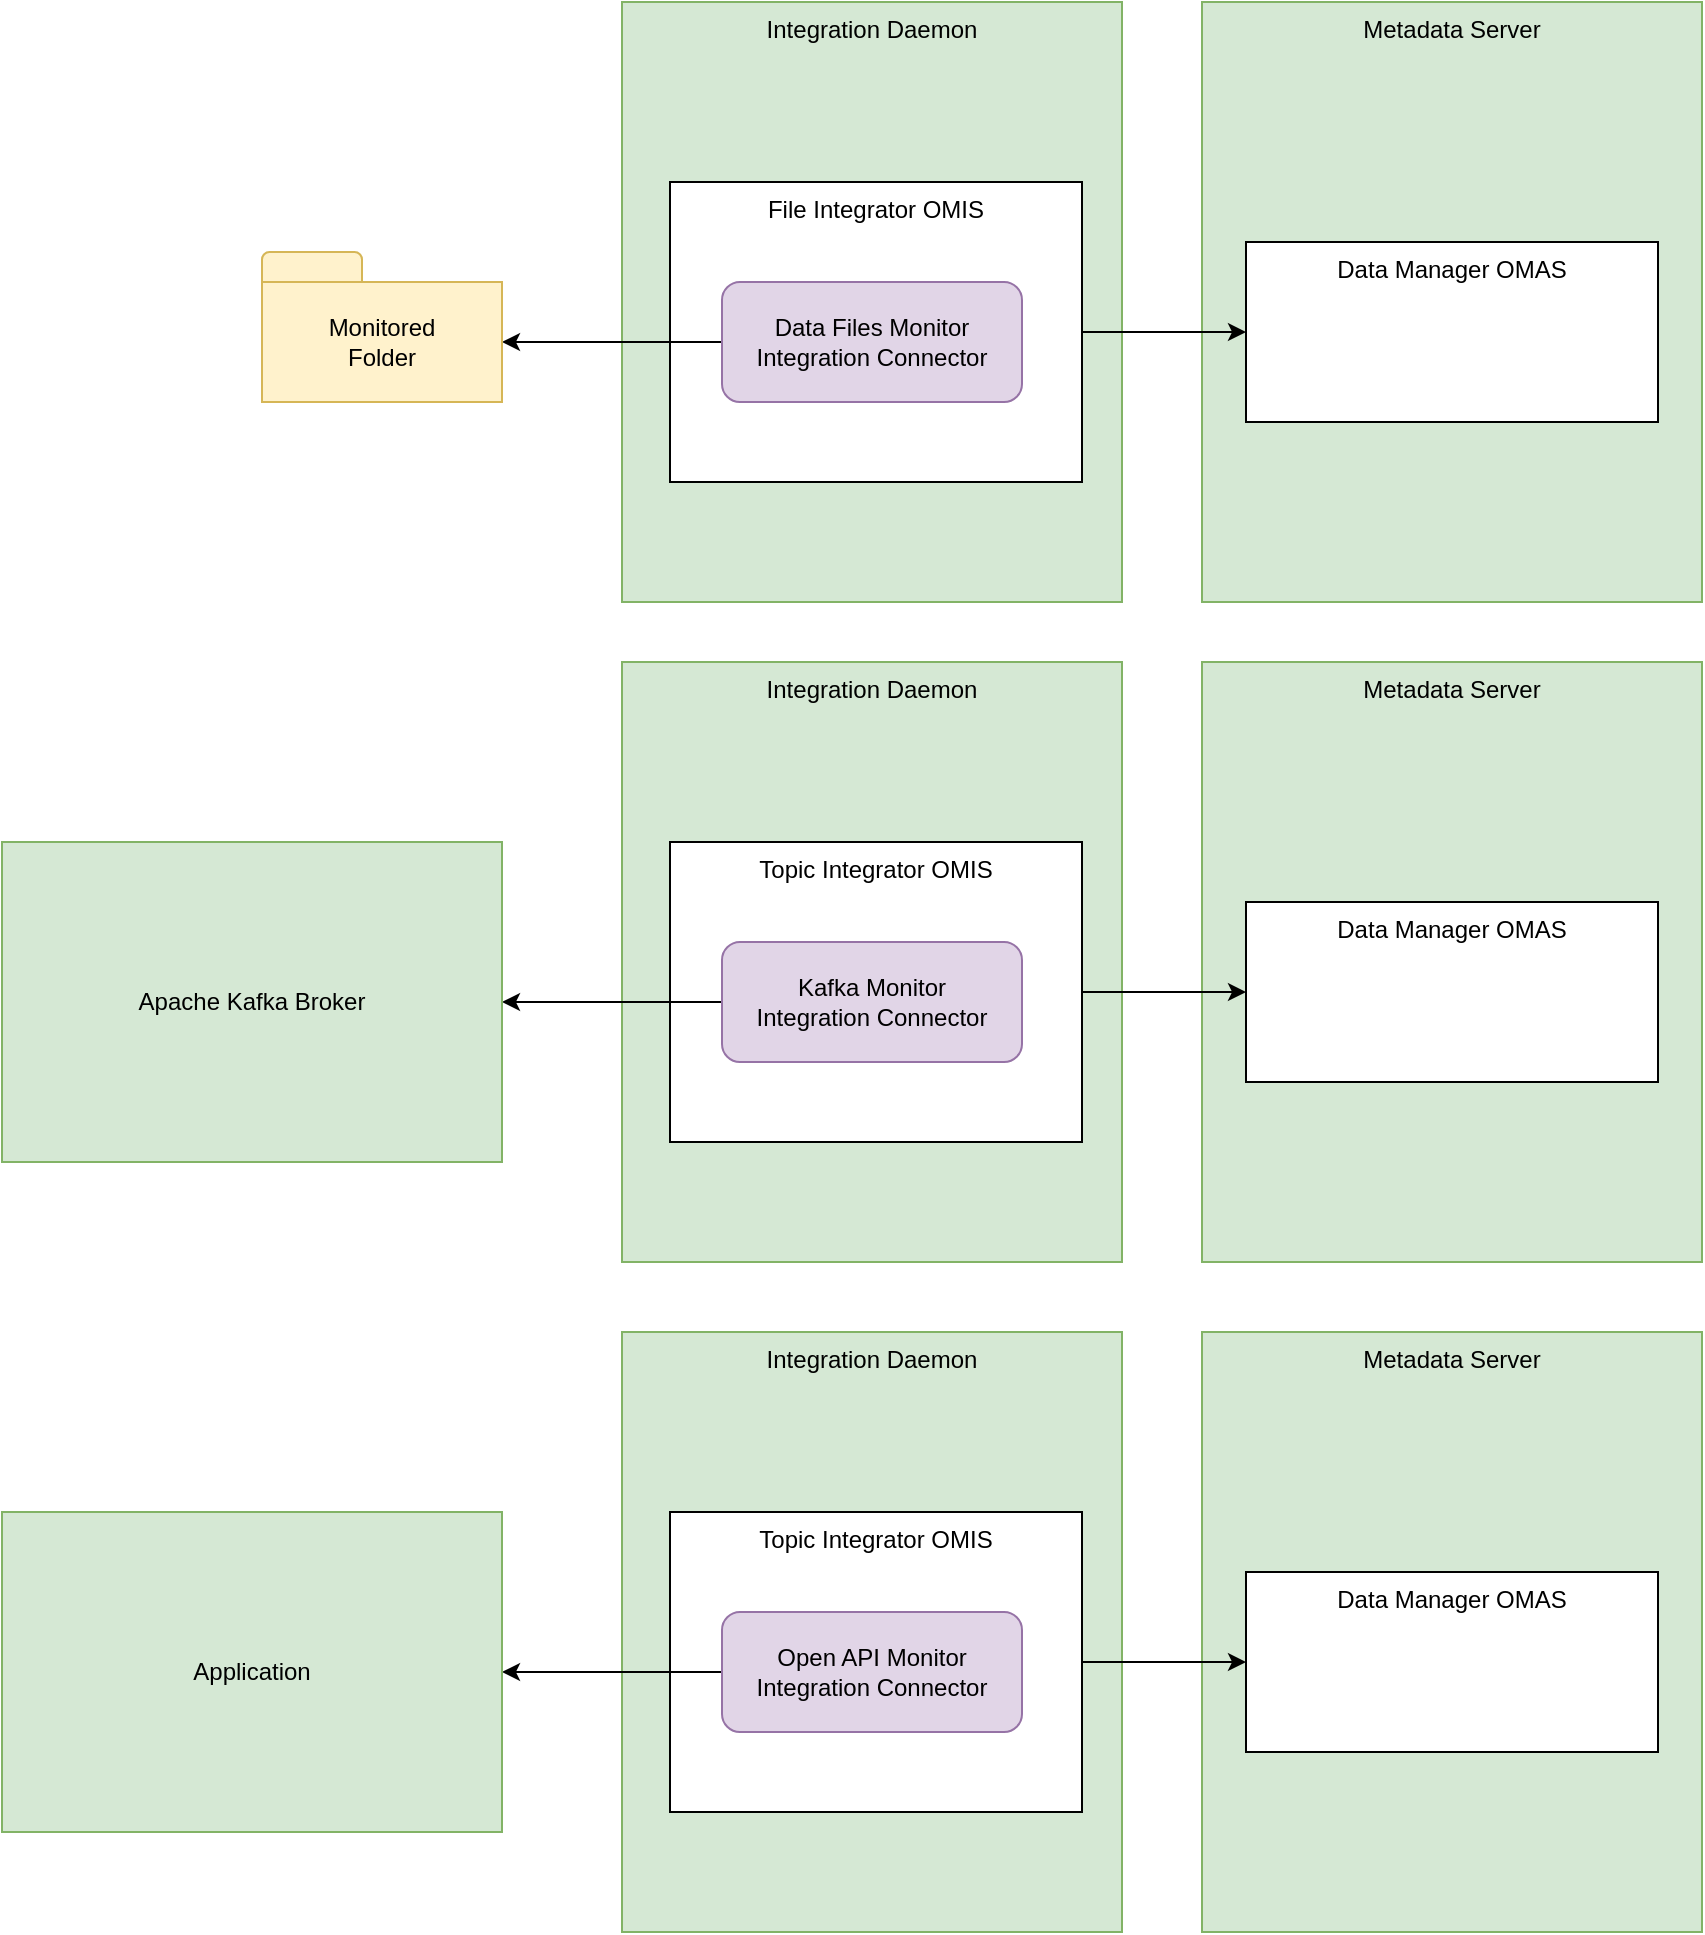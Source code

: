 <mxfile version="14.6.13" type="device" pages="10"><diagram id="Q6PsIOkcPxySgpn24IxD" name="connectors"><mxGraphModel dx="2291" dy="2209" grid="1" gridSize="10" guides="1" tooltips="1" connect="1" arrows="1" fold="1" page="1" pageScale="1" pageWidth="827" pageHeight="1169" math="0" shadow="0"><root><mxCell id="ekmIDmCIa7VL7ZqTK9HR-0"/><mxCell id="ekmIDmCIa7VL7ZqTK9HR-1" parent="ekmIDmCIa7VL7ZqTK9HR-0"/><mxCell id="ekmIDmCIa7VL7ZqTK9HR-2" value="Integration Daemon" style="rounded=0;whiteSpace=wrap;html=1;verticalAlign=top;fillColor=#d5e8d4;strokeColor=#82b366;" vertex="1" parent="ekmIDmCIa7VL7ZqTK9HR-1"><mxGeometry x="220" y="100" width="250" height="300" as="geometry"/></mxCell><mxCell id="ekmIDmCIa7VL7ZqTK9HR-3" value="Topic Integrator OMIS" style="rounded=0;whiteSpace=wrap;html=1;verticalAlign=top;" vertex="1" parent="ekmIDmCIa7VL7ZqTK9HR-1"><mxGeometry x="244" y="190" width="206" height="150" as="geometry"/></mxCell><mxCell id="ekmIDmCIa7VL7ZqTK9HR-4" style="edgeStyle=orthogonalEdgeStyle;rounded=0;orthogonalLoop=1;jettySize=auto;html=1;exitX=0;exitY=0.5;exitDx=0;exitDy=0;" edge="1" parent="ekmIDmCIa7VL7ZqTK9HR-1" source="ekmIDmCIa7VL7ZqTK9HR-5"><mxGeometry relative="1" as="geometry"><mxPoint x="160" y="270" as="targetPoint"/></mxGeometry></mxCell><mxCell id="ekmIDmCIa7VL7ZqTK9HR-5" value="Kafka Monitor&lt;br&gt;Integration Connector" style="rounded=1;whiteSpace=wrap;html=1;fillColor=#e1d5e7;strokeColor=#9673a6;" vertex="1" parent="ekmIDmCIa7VL7ZqTK9HR-1"><mxGeometry x="270" y="240" width="150" height="60" as="geometry"/></mxCell><mxCell id="ekmIDmCIa7VL7ZqTK9HR-6" value="" style="rounded=1;whiteSpace=wrap;html=1;fillColor=#fff2cc;strokeColor=#d6b656;" vertex="1" parent="ekmIDmCIa7VL7ZqTK9HR-1"><mxGeometry x="40" y="225" width="50" height="25" as="geometry"/></mxCell><mxCell id="ekmIDmCIa7VL7ZqTK9HR-7" value="Metadata Server" style="rounded=0;whiteSpace=wrap;html=1;verticalAlign=top;fillColor=#d5e8d4;strokeColor=#82b366;" vertex="1" parent="ekmIDmCIa7VL7ZqTK9HR-1"><mxGeometry x="510" y="100" width="250" height="300" as="geometry"/></mxCell><mxCell id="ekmIDmCIa7VL7ZqTK9HR-8" value="Data Manager OMAS" style="rounded=0;whiteSpace=wrap;html=1;verticalAlign=top;" vertex="1" parent="ekmIDmCIa7VL7ZqTK9HR-1"><mxGeometry x="532" y="220" width="206" height="90" as="geometry"/></mxCell><mxCell id="ekmIDmCIa7VL7ZqTK9HR-9" style="edgeStyle=orthogonalEdgeStyle;rounded=0;orthogonalLoop=1;jettySize=auto;html=1;entryX=0;entryY=0.5;entryDx=0;entryDy=0;" edge="1" parent="ekmIDmCIa7VL7ZqTK9HR-1" source="ekmIDmCIa7VL7ZqTK9HR-3" target="ekmIDmCIa7VL7ZqTK9HR-8"><mxGeometry relative="1" as="geometry"/></mxCell><mxCell id="ekmIDmCIa7VL7ZqTK9HR-10" value="Apache Kafka Broker" style="rounded=0;whiteSpace=wrap;html=1;verticalAlign=middle;fillColor=#d5e8d4;strokeColor=#82b366;" vertex="1" parent="ekmIDmCIa7VL7ZqTK9HR-1"><mxGeometry x="-90" y="190" width="250" height="160" as="geometry"/></mxCell><mxCell id="ekmIDmCIa7VL7ZqTK9HR-11" value="Integration Daemon" style="rounded=0;whiteSpace=wrap;html=1;verticalAlign=top;fillColor=#d5e8d4;strokeColor=#82b366;" vertex="1" parent="ekmIDmCIa7VL7ZqTK9HR-1"><mxGeometry x="220" y="435" width="250" height="300" as="geometry"/></mxCell><mxCell id="ekmIDmCIa7VL7ZqTK9HR-12" value="Topic Integrator OMIS" style="rounded=0;whiteSpace=wrap;html=1;verticalAlign=top;" vertex="1" parent="ekmIDmCIa7VL7ZqTK9HR-1"><mxGeometry x="244" y="525" width="206" height="150" as="geometry"/></mxCell><mxCell id="ekmIDmCIa7VL7ZqTK9HR-13" style="edgeStyle=orthogonalEdgeStyle;rounded=0;orthogonalLoop=1;jettySize=auto;html=1;exitX=0;exitY=0.5;exitDx=0;exitDy=0;" edge="1" parent="ekmIDmCIa7VL7ZqTK9HR-1" source="ekmIDmCIa7VL7ZqTK9HR-14"><mxGeometry relative="1" as="geometry"><mxPoint x="160" y="605" as="targetPoint"/></mxGeometry></mxCell><mxCell id="ekmIDmCIa7VL7ZqTK9HR-14" value="Open API Monitor&lt;br&gt;Integration Connector" style="rounded=1;whiteSpace=wrap;html=1;fillColor=#e1d5e7;strokeColor=#9673a6;" vertex="1" parent="ekmIDmCIa7VL7ZqTK9HR-1"><mxGeometry x="270" y="575" width="150" height="60" as="geometry"/></mxCell><mxCell id="ekmIDmCIa7VL7ZqTK9HR-16" value="Metadata Server" style="rounded=0;whiteSpace=wrap;html=1;verticalAlign=top;fillColor=#d5e8d4;strokeColor=#82b366;" vertex="1" parent="ekmIDmCIa7VL7ZqTK9HR-1"><mxGeometry x="510" y="435" width="250" height="300" as="geometry"/></mxCell><mxCell id="ekmIDmCIa7VL7ZqTK9HR-17" value="Data Manager OMAS" style="rounded=0;whiteSpace=wrap;html=1;verticalAlign=top;" vertex="1" parent="ekmIDmCIa7VL7ZqTK9HR-1"><mxGeometry x="532" y="555" width="206" height="90" as="geometry"/></mxCell><mxCell id="ekmIDmCIa7VL7ZqTK9HR-18" style="edgeStyle=orthogonalEdgeStyle;rounded=0;orthogonalLoop=1;jettySize=auto;html=1;entryX=0;entryY=0.5;entryDx=0;entryDy=0;" edge="1" parent="ekmIDmCIa7VL7ZqTK9HR-1" source="ekmIDmCIa7VL7ZqTK9HR-12" target="ekmIDmCIa7VL7ZqTK9HR-17"><mxGeometry relative="1" as="geometry"/></mxCell><mxCell id="ekmIDmCIa7VL7ZqTK9HR-19" value="Application" style="rounded=0;whiteSpace=wrap;html=1;verticalAlign=middle;fillColor=#d5e8d4;strokeColor=#82b366;" vertex="1" parent="ekmIDmCIa7VL7ZqTK9HR-1"><mxGeometry x="-90" y="525" width="250" height="160" as="geometry"/></mxCell><mxCell id="ekmIDmCIa7VL7ZqTK9HR-20" value="Integration Daemon" style="rounded=0;whiteSpace=wrap;html=1;verticalAlign=top;fillColor=#d5e8d4;strokeColor=#82b366;" vertex="1" parent="ekmIDmCIa7VL7ZqTK9HR-1"><mxGeometry x="220" y="-230" width="250" height="300" as="geometry"/></mxCell><mxCell id="ekmIDmCIa7VL7ZqTK9HR-21" value="File Integrator OMIS" style="rounded=0;whiteSpace=wrap;html=1;verticalAlign=top;" vertex="1" parent="ekmIDmCIa7VL7ZqTK9HR-1"><mxGeometry x="244" y="-140" width="206" height="150" as="geometry"/></mxCell><mxCell id="ekmIDmCIa7VL7ZqTK9HR-22" style="edgeStyle=orthogonalEdgeStyle;rounded=0;orthogonalLoop=1;jettySize=auto;html=1;exitX=0;exitY=0.5;exitDx=0;exitDy=0;" edge="1" parent="ekmIDmCIa7VL7ZqTK9HR-1" source="ekmIDmCIa7VL7ZqTK9HR-23" target="ekmIDmCIa7VL7ZqTK9HR-25"><mxGeometry relative="1" as="geometry"/></mxCell><mxCell id="ekmIDmCIa7VL7ZqTK9HR-23" value="Data Files Monitor&lt;br&gt;Integration Connector" style="rounded=1;whiteSpace=wrap;html=1;fillColor=#e1d5e7;strokeColor=#9673a6;" vertex="1" parent="ekmIDmCIa7VL7ZqTK9HR-1"><mxGeometry x="270" y="-90" width="150" height="60" as="geometry"/></mxCell><mxCell id="ekmIDmCIa7VL7ZqTK9HR-24" value="" style="rounded=1;whiteSpace=wrap;html=1;fillColor=#fff2cc;strokeColor=#d6b656;" vertex="1" parent="ekmIDmCIa7VL7ZqTK9HR-1"><mxGeometry x="40" y="-105" width="50" height="25" as="geometry"/></mxCell><mxCell id="ekmIDmCIa7VL7ZqTK9HR-25" value="Monitored&lt;br&gt;Folder" style="rounded=0;whiteSpace=wrap;html=1;fillColor=#fff2cc;strokeColor=#d6b656;" vertex="1" parent="ekmIDmCIa7VL7ZqTK9HR-1"><mxGeometry x="40" y="-90" width="120" height="60" as="geometry"/></mxCell><mxCell id="ekmIDmCIa7VL7ZqTK9HR-26" value="Metadata Server" style="rounded=0;whiteSpace=wrap;html=1;verticalAlign=top;fillColor=#d5e8d4;strokeColor=#82b366;" vertex="1" parent="ekmIDmCIa7VL7ZqTK9HR-1"><mxGeometry x="510" y="-230" width="250" height="300" as="geometry"/></mxCell><mxCell id="ekmIDmCIa7VL7ZqTK9HR-27" value="Data Manager OMAS" style="rounded=0;whiteSpace=wrap;html=1;verticalAlign=top;" vertex="1" parent="ekmIDmCIa7VL7ZqTK9HR-1"><mxGeometry x="532" y="-110" width="206" height="90" as="geometry"/></mxCell><mxCell id="ekmIDmCIa7VL7ZqTK9HR-28" style="edgeStyle=orthogonalEdgeStyle;rounded=0;orthogonalLoop=1;jettySize=auto;html=1;entryX=0;entryY=0.5;entryDx=0;entryDy=0;" edge="1" parent="ekmIDmCIa7VL7ZqTK9HR-1" source="ekmIDmCIa7VL7ZqTK9HR-21" target="ekmIDmCIa7VL7ZqTK9HR-27"><mxGeometry relative="1" as="geometry"/></mxCell></root></mxGraphModel></diagram><diagram id="Uae7mVnEPCDXaIxLMMRL" name="hosts"><mxGraphModel dx="2291" dy="1040" grid="1" gridSize="10" guides="1" tooltips="1" connect="1" arrows="1" fold="1" page="1" pageScale="1" pageWidth="827" pageHeight="1169" math="0" shadow="0"><root><mxCell id="bKCLrzQiitDlAATbeiB3-0"/><mxCell id="bKCLrzQiitDlAATbeiB3-1" parent="bKCLrzQiitDlAATbeiB3-0"/><mxCell id="bKCLrzQiitDlAATbeiB3-39" style="edgeStyle=orthogonalEdgeStyle;rounded=0;orthogonalLoop=1;jettySize=auto;html=1;entryX=0;entryY=0.5;entryDx=0;entryDy=0;" edge="1" parent="bKCLrzQiitDlAATbeiB3-1" source="bKCLrzQiitDlAATbeiB3-2" target="bKCLrzQiitDlAATbeiB3-36"><mxGeometry relative="1" as="geometry"/></mxCell><mxCell id="bKCLrzQiitDlAATbeiB3-2" value="BareMetal&lt;br&gt;Computer" style="rounded=0;whiteSpace=wrap;html=1;align=center;fillColor=#bac8d3;strokeColor=#23445d;" vertex="1" parent="bKCLrzQiitDlAATbeiB3-1"><mxGeometry x="100" y="240" width="120" height="60" as="geometry"/></mxCell><mxCell id="bKCLrzQiitDlAATbeiB3-12" style="edgeStyle=orthogonalEdgeStyle;rounded=0;orthogonalLoop=1;jettySize=auto;html=1;entryX=0.5;entryY=0;entryDx=0;entryDy=0;" edge="1" parent="bKCLrzQiitDlAATbeiB3-1" source="bKCLrzQiitDlAATbeiB3-6" target="bKCLrzQiitDlAATbeiB3-7"><mxGeometry relative="1" as="geometry"/></mxCell><mxCell id="bKCLrzQiitDlAATbeiB3-13" style="edgeStyle=orthogonalEdgeStyle;rounded=0;orthogonalLoop=1;jettySize=auto;html=1;" edge="1" parent="bKCLrzQiitDlAATbeiB3-1" source="bKCLrzQiitDlAATbeiB3-6" target="bKCLrzQiitDlAATbeiB3-8"><mxGeometry relative="1" as="geometry"/></mxCell><mxCell id="bKCLrzQiitDlAATbeiB3-14" style="edgeStyle=orthogonalEdgeStyle;rounded=0;orthogonalLoop=1;jettySize=auto;html=1;" edge="1" parent="bKCLrzQiitDlAATbeiB3-1" source="bKCLrzQiitDlAATbeiB3-6"><mxGeometry relative="1" as="geometry"><mxPoint x="160" y="240" as="targetPoint"/></mxGeometry></mxCell><mxCell id="bKCLrzQiitDlAATbeiB3-6" value="HostCluster" style="rounded=0;whiteSpace=wrap;html=1;align=center;fillColor=#bac8d3;strokeColor=#23445d;" vertex="1" parent="bKCLrzQiitDlAATbeiB3-1"><mxGeometry x="260" y="130" width="120" height="60" as="geometry"/></mxCell><mxCell id="bKCLrzQiitDlAATbeiB3-37" style="edgeStyle=orthogonalEdgeStyle;rounded=0;orthogonalLoop=1;jettySize=auto;html=1;entryX=1;entryY=0.5;entryDx=0;entryDy=0;" edge="1" parent="bKCLrzQiitDlAATbeiB3-1" source="bKCLrzQiitDlAATbeiB3-7" target="bKCLrzQiitDlAATbeiB3-36"><mxGeometry relative="1" as="geometry"/></mxCell><mxCell id="bKCLrzQiitDlAATbeiB3-7" value="BareMetal&lt;br&gt;Computer" style="rounded=0;whiteSpace=wrap;html=1;align=center;fillColor=#bac8d3;strokeColor=#23445d;" vertex="1" parent="bKCLrzQiitDlAATbeiB3-1"><mxGeometry x="420" y="240" width="120" height="60" as="geometry"/></mxCell><mxCell id="bKCLrzQiitDlAATbeiB3-38" style="edgeStyle=orthogonalEdgeStyle;rounded=0;orthogonalLoop=1;jettySize=auto;html=1;" edge="1" parent="bKCLrzQiitDlAATbeiB3-1" source="bKCLrzQiitDlAATbeiB3-8" target="bKCLrzQiitDlAATbeiB3-36"><mxGeometry relative="1" as="geometry"/></mxCell><mxCell id="bKCLrzQiitDlAATbeiB3-8" value="BareMetal&lt;br&gt;Computer" style="rounded=0;whiteSpace=wrap;html=1;align=center;fillColor=#bac8d3;strokeColor=#23445d;" vertex="1" parent="bKCLrzQiitDlAATbeiB3-1"><mxGeometry x="260" y="240" width="120" height="60" as="geometry"/></mxCell><mxCell id="bKCLrzQiitDlAATbeiB3-28" value="BareMetal&lt;br&gt;Computer" style="rounded=0;whiteSpace=wrap;html=1;align=center;fillColor=#bac8d3;strokeColor=#23445d;" vertex="1" parent="bKCLrzQiitDlAATbeiB3-1"><mxGeometry x="-425" y="270" width="120" height="60" as="geometry"/></mxCell><mxCell id="bKCLrzQiitDlAATbeiB3-29" style="edgeStyle=orthogonalEdgeStyle;rounded=0;orthogonalLoop=1;jettySize=auto;html=1;" edge="1" parent="bKCLrzQiitDlAATbeiB3-1" source="bKCLrzQiitDlAATbeiB3-31" target="bKCLrzQiitDlAATbeiB3-32"><mxGeometry relative="1" as="geometry"/></mxCell><mxCell id="bKCLrzQiitDlAATbeiB3-30" style="edgeStyle=orthogonalEdgeStyle;rounded=0;orthogonalLoop=1;jettySize=auto;html=1;" edge="1" parent="bKCLrzQiitDlAATbeiB3-1" source="bKCLrzQiitDlAATbeiB3-31" target="bKCLrzQiitDlAATbeiB3-28"><mxGeometry relative="1" as="geometry"/></mxCell><mxCell id="bKCLrzQiitDlAATbeiB3-31" value="VirtualContainer" style="rounded=0;whiteSpace=wrap;html=1;align=center;fillColor=#bac8d3;strokeColor=#23445d;" vertex="1" parent="bKCLrzQiitDlAATbeiB3-1"><mxGeometry x="-360" y="150" width="120" height="60" as="geometry"/></mxCell><mxCell id="bKCLrzQiitDlAATbeiB3-32" value="BareMetal&lt;br&gt;Computer" style="rounded=0;whiteSpace=wrap;html=1;align=center;fillColor=#bac8d3;strokeColor=#23445d;" vertex="1" parent="bKCLrzQiitDlAATbeiB3-1"><mxGeometry x="-295" y="270" width="120" height="60" as="geometry"/></mxCell><mxCell id="bKCLrzQiitDlAATbeiB3-36" value="Operating Platform" style="shape=process;whiteSpace=wrap;html=1;backgroundOutline=1;align=center;fillColor=#bac8d3;strokeColor=#23445d;rounded=1;" vertex="1" parent="bKCLrzQiitDlAATbeiB3-1"><mxGeometry x="260" y="330" width="120" height="60" as="geometry"/></mxCell></root></mxGraphModel></diagram><diagram name="operating-platforms" id="zPz6sI0P9YRQXAoBmPoE"><mxGraphModel dx="2291" dy="1040" grid="1" gridSize="10" guides="1" tooltips="1" connect="1" arrows="1" fold="1" page="1" pageScale="1" pageWidth="827" pageHeight="1169" math="0" shadow="0"><root><mxCell id="37wCLe2BZ0p68w_E1_Vw-0"/><mxCell id="37wCLe2BZ0p68w_E1_Vw-1" parent="37wCLe2BZ0p68w_E1_Vw-0"/><mxCell id="37wCLe2BZ0p68w_E1_Vw-30" value="SoftwarePackageManifest" style="rounded=0;whiteSpace=wrap;html=1;align=center;fillColor=#b1ddf0;strokeColor=#10739e;" vertex="1" parent="37wCLe2BZ0p68w_E1_Vw-1"><mxGeometry x="-440" y="120" width="170" height="60" as="geometry"/></mxCell><mxCell id="UXrOYG5Q6FwWXwunUaWz-0" style="edgeStyle=orthogonalEdgeStyle;rounded=0;orthogonalLoop=1;jettySize=auto;html=1;entryX=0;entryY=0.5;entryDx=0;entryDy=0;" edge="1" parent="37wCLe2BZ0p68w_E1_Vw-1" source="37wCLe2BZ0p68w_E1_Vw-32" target="37wCLe2BZ0p68w_E1_Vw-30"><mxGeometry relative="1" as="geometry"/></mxCell><mxCell id="37wCLe2BZ0p68w_E1_Vw-32" value="Operating Platform" style="shape=process;whiteSpace=wrap;html=1;backgroundOutline=1;align=center;fillColor=#bac8d3;strokeColor=#23445d;rounded=1;" vertex="1" parent="37wCLe2BZ0p68w_E1_Vw-1"><mxGeometry x="-620" y="120" width="120" height="60" as="geometry"/></mxCell><mxCell id="37wCLe2BZ0p68w_E1_Vw-34" value="BareMetal&lt;br&gt;Computer" style="rounded=0;whiteSpace=wrap;html=1;align=center;fillColor=#bac8d3;strokeColor=#23445d;" vertex="1" parent="37wCLe2BZ0p68w_E1_Vw-1"><mxGeometry x="-430" y="440" width="120" height="60" as="geometry"/></mxCell><mxCell id="37wCLe2BZ0p68w_E1_Vw-35" value="VirtualContainer" style="rounded=0;whiteSpace=wrap;html=1;align=center;fillColor=#bac8d3;strokeColor=#23445d;" vertex="1" parent="37wCLe2BZ0p68w_E1_Vw-1"><mxGeometry x="-430" y="280" width="120" height="60" as="geometry"/></mxCell><mxCell id="37wCLe2BZ0p68w_E1_Vw-36" value="BareMetal&lt;br&gt;Computer" style="rounded=0;whiteSpace=wrap;html=1;align=center;fillColor=#bac8d3;strokeColor=#23445d;" vertex="1" parent="37wCLe2BZ0p68w_E1_Vw-1"><mxGeometry x="-430" y="360" width="120" height="60" as="geometry"/></mxCell><mxCell id="37wCLe2BZ0p68w_E1_Vw-37" style="edgeStyle=orthogonalEdgeStyle;rounded=0;orthogonalLoop=1;jettySize=auto;html=1;entryX=0;entryY=0.5;entryDx=0;entryDy=0;" edge="1" parent="37wCLe2BZ0p68w_E1_Vw-1" source="37wCLe2BZ0p68w_E1_Vw-40" target="37wCLe2BZ0p68w_E1_Vw-35"><mxGeometry relative="1" as="geometry"/></mxCell><mxCell id="37wCLe2BZ0p68w_E1_Vw-38" style="edgeStyle=orthogonalEdgeStyle;rounded=0;orthogonalLoop=1;jettySize=auto;html=1;" edge="1" parent="37wCLe2BZ0p68w_E1_Vw-1" source="37wCLe2BZ0p68w_E1_Vw-40" target="37wCLe2BZ0p68w_E1_Vw-36"><mxGeometry relative="1" as="geometry"/></mxCell><mxCell id="37wCLe2BZ0p68w_E1_Vw-39" style="edgeStyle=orthogonalEdgeStyle;rounded=0;orthogonalLoop=1;jettySize=auto;html=1;entryX=0;entryY=0.5;entryDx=0;entryDy=0;" edge="1" parent="37wCLe2BZ0p68w_E1_Vw-1" source="37wCLe2BZ0p68w_E1_Vw-40" target="37wCLe2BZ0p68w_E1_Vw-34"><mxGeometry relative="1" as="geometry"/></mxCell><mxCell id="37wCLe2BZ0p68w_E1_Vw-40" value="Operating Platform" style="shape=process;whiteSpace=wrap;html=1;backgroundOutline=1;align=center;fillColor=#bac8d3;strokeColor=#23445d;rounded=1;" vertex="1" parent="37wCLe2BZ0p68w_E1_Vw-1"><mxGeometry x="-620" y="360" width="120" height="60" as="geometry"/></mxCell></root></mxGraphModel></diagram><diagram id="UAlX_pbUvXUPcp8xEwpu" name="software-server-platform"><mxGraphModel dx="1464" dy="1040" grid="1" gridSize="10" guides="1" tooltips="1" connect="1" arrows="1" fold="1" page="1" pageScale="1" pageWidth="827" pageHeight="1169" math="0" shadow="0"><root><mxCell id="SQAGh3epQhTx3Po3whXh-0"/><mxCell id="SQAGh3epQhTx3Po3whXh-1" parent="SQAGh3epQhTx3Po3whXh-0"/><mxCell id="SQAGh3epQhTx3Po3whXh-2" value="Host" style="rounded=0;whiteSpace=wrap;html=1;align=center;fillColor=#bac8d3;strokeColor=#23445d;" vertex="1" parent="SQAGh3epQhTx3Po3whXh-1"><mxGeometry x="195" y="430" width="380" height="60" as="geometry"/></mxCell><mxCell id="SQAGh3epQhTx3Po3whXh-4" style="edgeStyle=orthogonalEdgeStyle;rounded=0;orthogonalLoop=1;jettySize=auto;html=1;entryX=0.25;entryY=0;entryDx=0;entryDy=0;startArrow=classic;startFill=1;" edge="1" parent="SQAGh3epQhTx3Po3whXh-1" source="SQAGh3epQhTx3Po3whXh-3" target="SQAGh3epQhTx3Po3whXh-2"><mxGeometry relative="1" as="geometry"/></mxCell><mxCell id="SQAGh3epQhTx3Po3whXh-3" value="SoftwareServer&lt;br&gt;Platform" style="rounded=0;whiteSpace=wrap;html=1;align=center;fillColor=#ffe6cc;strokeColor=#d79b00;" vertex="1" parent="SQAGh3epQhTx3Po3whXh-1"><mxGeometry x="230" y="290" width="120" height="60" as="geometry"/></mxCell><mxCell id="SQAGh3epQhTx3Po3whXh-5" style="edgeStyle=orthogonalEdgeStyle;rounded=0;orthogonalLoop=1;jettySize=auto;html=1;entryX=0.75;entryY=0;entryDx=0;entryDy=0;startArrow=classic;startFill=1;" edge="1" parent="SQAGh3epQhTx3Po3whXh-1" source="SQAGh3epQhTx3Po3whXh-6" target="SQAGh3epQhTx3Po3whXh-2"><mxGeometry relative="1" as="geometry"><mxPoint x="495" y="430" as="targetPoint"/></mxGeometry></mxCell><mxCell id="SQAGh3epQhTx3Po3whXh-6" value="SoftwareServer&lt;br&gt;Platform" style="rounded=0;whiteSpace=wrap;html=1;align=center;fillColor=#ffe6cc;strokeColor=#d79b00;" vertex="1" parent="SQAGh3epQhTx3Po3whXh-1"><mxGeometry x="420" y="290" width="120" height="60" as="geometry"/></mxCell></root></mxGraphModel></diagram><diagram name="endpoints" id="l6ZEZc9G7VIwdCCOHk_v"><mxGraphModel dx="2291" dy="1040" grid="1" gridSize="10" guides="1" tooltips="1" connect="1" arrows="1" fold="1" page="1" pageScale="1" pageWidth="827" pageHeight="1169" math="0" shadow="0"><root><mxCell id="IwvrZ5aXSNZSXcGq6zJe-0"/><mxCell id="IwvrZ5aXSNZSXcGq6zJe-1" parent="IwvrZ5aXSNZSXcGq6zJe-0"/><mxCell id="UQ61y_Rzo6PRjziAdzOh-1" value="Endpoint Information needed to connect to the Asset" style="shape=callout;whiteSpace=wrap;html=1;perimeter=calloutPerimeter;rounded=1;align=center;position2=0.51;size=150;position=0.67;" vertex="1" parent="IwvrZ5aXSNZSXcGq6zJe-1"><mxGeometry x="-553" y="70" width="180" height="220" as="geometry"/></mxCell><mxCell id="IwvrZ5aXSNZSXcGq6zJe-26" style="edgeStyle=orthogonalEdgeStyle;rounded=0;orthogonalLoop=1;jettySize=auto;html=1;startArrow=classic;startFill=1;" edge="1" parent="IwvrZ5aXSNZSXcGq6zJe-1" source="IwvrZ5aXSNZSXcGq6zJe-28" target="IwvrZ5aXSNZSXcGq6zJe-30"><mxGeometry relative="1" as="geometry"/></mxCell><mxCell id="IwvrZ5aXSNZSXcGq6zJe-27" style="edgeStyle=orthogonalEdgeStyle;rounded=0;orthogonalLoop=1;jettySize=auto;html=1;startArrow=classic;startFill=1;" edge="1" parent="IwvrZ5aXSNZSXcGq6zJe-1" source="IwvrZ5aXSNZSXcGq6zJe-28" target="IwvrZ5aXSNZSXcGq6zJe-169"><mxGeometry relative="1" as="geometry"/></mxCell><mxCell id="IwvrZ5aXSNZSXcGq6zJe-28" value="SoftwareServer&lt;br&gt;Platform" style="rounded=0;whiteSpace=wrap;html=1;align=center;fillColor=#ffe6cc;strokeColor=#d79b00;" vertex="1" parent="IwvrZ5aXSNZSXcGq6zJe-1"><mxGeometry x="-314" y="478" width="120" height="60" as="geometry"/></mxCell><mxCell id="IwvrZ5aXSNZSXcGq6zJe-29" style="edgeStyle=orthogonalEdgeStyle;rounded=0;orthogonalLoop=1;jettySize=auto;html=1;entryX=0.5;entryY=1;entryDx=0;entryDy=0;startArrow=classic;startFill=1;" edge="1" parent="IwvrZ5aXSNZSXcGq6zJe-1" source="IwvrZ5aXSNZSXcGq6zJe-30" target="IwvrZ5aXSNZSXcGq6zJe-31"><mxGeometry relative="1" as="geometry"/></mxCell><mxCell id="IwvrZ5aXSNZSXcGq6zJe-30" value="SoftwareServer" style="rounded=0;whiteSpace=wrap;html=1;align=center;fillColor=#fff2cc;strokeColor=#d6b656;" vertex="1" parent="IwvrZ5aXSNZSXcGq6zJe-1"><mxGeometry x="-314" y="378" width="120" height="60" as="geometry"/></mxCell><mxCell id="IwvrZ5aXSNZSXcGq6zJe-31" value="SoftwareServer&lt;br&gt;Capability" style="rounded=0;whiteSpace=wrap;html=1;align=center;fillColor=#f5f5f5;strokeColor=#666666;fontColor=#333333;" vertex="1" parent="IwvrZ5aXSNZSXcGq6zJe-1"><mxGeometry x="-239" y="273" width="120" height="60" as="geometry"/></mxCell><mxCell id="IwvrZ5aXSNZSXcGq6zJe-32" style="edgeStyle=orthogonalEdgeStyle;rounded=0;orthogonalLoop=1;jettySize=auto;html=1;startArrow=classic;startFill=1;entryX=0.5;entryY=1;entryDx=0;entryDy=0;exitX=0.5;exitY=0;exitDx=0;exitDy=0;" edge="1" parent="IwvrZ5aXSNZSXcGq6zJe-1" source="IwvrZ5aXSNZSXcGq6zJe-30" target="IwvrZ5aXSNZSXcGq6zJe-33"><mxGeometry relative="1" as="geometry"><mxPoint x="-404" y="378" as="sourcePoint"/><mxPoint x="-404" y="318" as="targetPoint"/></mxGeometry></mxCell><mxCell id="IwvrZ5aXSNZSXcGq6zJe-33" value="SoftwareServer&lt;br&gt;Capability" style="rounded=0;whiteSpace=wrap;html=1;align=center;fillColor=#f5f5f5;strokeColor=#666666;fontColor=#333333;" vertex="1" parent="IwvrZ5aXSNZSXcGq6zJe-1"><mxGeometry x="-389" y="273" width="120" height="60" as="geometry"/></mxCell><mxCell id="IwvrZ5aXSNZSXcGq6zJe-76" value="Assets" style="rounded=0;whiteSpace=wrap;html=1;align=center;fillColor=#d5e8d4;strokeColor=#82b366;" vertex="1" parent="IwvrZ5aXSNZSXcGq6zJe-1"><mxGeometry x="-229" y="191" width="80" height="45" as="geometry"/></mxCell><mxCell id="IwvrZ5aXSNZSXcGq6zJe-77" value="Assets" style="rounded=0;whiteSpace=wrap;html=1;align=center;fillColor=#d5e8d4;strokeColor=#82b366;" vertex="1" parent="IwvrZ5aXSNZSXcGq6zJe-1"><mxGeometry x="-224" y="195.5" width="80" height="45" as="geometry"/></mxCell><mxCell id="IwvrZ5aXSNZSXcGq6zJe-78" style="edgeStyle=orthogonalEdgeStyle;rounded=0;orthogonalLoop=1;jettySize=auto;html=1;entryX=0.5;entryY=0;entryDx=0;entryDy=0;startArrow=classic;startFill=1;" edge="1" parent="IwvrZ5aXSNZSXcGq6zJe-1" source="IwvrZ5aXSNZSXcGq6zJe-79" target="IwvrZ5aXSNZSXcGq6zJe-31"><mxGeometry relative="1" as="geometry"/></mxCell><mxCell id="IwvrZ5aXSNZSXcGq6zJe-79" value="Assets" style="rounded=0;whiteSpace=wrap;html=1;align=center;fillColor=#d5e8d4;strokeColor=#82b366;" vertex="1" parent="IwvrZ5aXSNZSXcGq6zJe-1"><mxGeometry x="-219" y="200.5" width="80" height="45" as="geometry"/></mxCell><mxCell id="IwvrZ5aXSNZSXcGq6zJe-80" value="Assets" style="rounded=0;whiteSpace=wrap;html=1;align=center;fillColor=#d5e8d4;strokeColor=#82b366;" vertex="1" parent="IwvrZ5aXSNZSXcGq6zJe-1"><mxGeometry x="-378" y="191" width="80" height="45" as="geometry"/></mxCell><mxCell id="IwvrZ5aXSNZSXcGq6zJe-81" value="Assets" style="rounded=0;whiteSpace=wrap;html=1;align=center;fillColor=#d5e8d4;strokeColor=#82b366;" vertex="1" parent="IwvrZ5aXSNZSXcGq6zJe-1"><mxGeometry x="-373" y="195.5" width="80" height="45" as="geometry"/></mxCell><mxCell id="IwvrZ5aXSNZSXcGq6zJe-82" style="edgeStyle=orthogonalEdgeStyle;rounded=0;orthogonalLoop=1;jettySize=auto;html=1;entryX=0.5;entryY=0;entryDx=0;entryDy=0;startArrow=classic;startFill=1;" edge="1" parent="IwvrZ5aXSNZSXcGq6zJe-1" source="IwvrZ5aXSNZSXcGq6zJe-83"><mxGeometry relative="1" as="geometry"><mxPoint x="-328" y="273" as="targetPoint"/></mxGeometry></mxCell><mxCell id="IwvrZ5aXSNZSXcGq6zJe-83" value="Assets" style="rounded=0;whiteSpace=wrap;html=1;align=center;fillColor=#d5e8d4;strokeColor=#82b366;" vertex="1" parent="IwvrZ5aXSNZSXcGq6zJe-1"><mxGeometry x="-368" y="200.5" width="80" height="45" as="geometry"/></mxCell><mxCell id="IwvrZ5aXSNZSXcGq6zJe-143" value="https://myhost.coco.com" style="text;html=1;align=center;verticalAlign=middle;resizable=0;points=[];autosize=1;strokeColor=none;" vertex="1" parent="IwvrZ5aXSNZSXcGq6zJe-1"><mxGeometry x="-700" y="563" width="140" height="20" as="geometry"/></mxCell><mxCell id="IwvrZ5aXSNZSXcGq6zJe-144" value="https://myhost.coco.com:XXXX" style="text;html=1;align=center;verticalAlign=middle;resizable=0;points=[];autosize=1;strokeColor=none;" vertex="1" parent="IwvrZ5aXSNZSXcGq6zJe-1"><mxGeometry x="-740" y="503" width="180" height="20" as="geometry"/></mxCell><mxCell id="IwvrZ5aXSNZSXcGq6zJe-169" value="Host" style="rounded=0;whiteSpace=wrap;html=1;align=center;fillColor=#bac8d3;strokeColor=#23445d;" vertex="1" parent="IwvrZ5aXSNZSXcGq6zJe-1"><mxGeometry x="-314" y="583" width="120" height="60" as="geometry"/></mxCell><mxCell id="B1vx-uC2YBQXstM2GBPs-0" style="edgeStyle=orthogonalEdgeStyle;rounded=0;orthogonalLoop=1;jettySize=auto;html=1;startArrow=classic;startFill=1;entryX=1;entryY=0.5;entryDx=0;entryDy=0;" edge="1" parent="IwvrZ5aXSNZSXcGq6zJe-1" target="B1vx-uC2YBQXstM2GBPs-1"><mxGeometry relative="1" as="geometry"><mxPoint x="-315" y="511.75" as="sourcePoint"/></mxGeometry></mxCell><mxCell id="B1vx-uC2YBQXstM2GBPs-1" value="Endpoint" style="rounded=0;whiteSpace=wrap;html=1;align=center;fillColor=#e1d5e7;strokeColor=#9673a6;" vertex="1" parent="IwvrZ5aXSNZSXcGq6zJe-1"><mxGeometry x="-547" y="481.75" width="120" height="60" as="geometry"/></mxCell><mxCell id="B1vx-uC2YBQXstM2GBPs-2" value="ServerEndpoint" style="text;html=1;align=center;verticalAlign=middle;resizable=0;points=[];autosize=1;strokeColor=none;" vertex="1" parent="IwvrZ5aXSNZSXcGq6zJe-1"><mxGeometry x="-419" y="489.75" width="100" height="20" as="geometry"/></mxCell><mxCell id="B1vx-uC2YBQXstM2GBPs-3" style="edgeStyle=orthogonalEdgeStyle;rounded=0;orthogonalLoop=1;jettySize=auto;html=1;startArrow=classic;startFill=1;entryX=1;entryY=0.5;entryDx=0;entryDy=0;" edge="1" parent="IwvrZ5aXSNZSXcGq6zJe-1" target="B1vx-uC2YBQXstM2GBPs-4"><mxGeometry relative="1" as="geometry"><mxPoint x="-315" y="606.75" as="sourcePoint"/></mxGeometry></mxCell><mxCell id="B1vx-uC2YBQXstM2GBPs-4" value="Endpoint" style="rounded=0;whiteSpace=wrap;html=1;align=center;fillColor=#e1d5e7;strokeColor=#9673a6;" vertex="1" parent="IwvrZ5aXSNZSXcGq6zJe-1"><mxGeometry x="-547" y="576.75" width="120" height="60" as="geometry"/></mxCell><mxCell id="B1vx-uC2YBQXstM2GBPs-5" value="NetworkEndpoint" style="text;html=1;align=center;verticalAlign=middle;resizable=0;points=[];autosize=1;strokeColor=none;" vertex="1" parent="IwvrZ5aXSNZSXcGq6zJe-1"><mxGeometry x="-424" y="585.75" width="110" height="20" as="geometry"/></mxCell><mxCell id="B1vx-uC2YBQXstM2GBPs-6" style="edgeStyle=orthogonalEdgeStyle;rounded=0;orthogonalLoop=1;jettySize=auto;html=1;startArrow=classic;startFill=1;" edge="1" parent="IwvrZ5aXSNZSXcGq6zJe-1" target="B1vx-uC2YBQXstM2GBPs-7"><mxGeometry relative="1" as="geometry"><mxPoint x="-487" y="636.75" as="sourcePoint"/></mxGeometry></mxCell><mxCell id="B1vx-uC2YBQXstM2GBPs-7" value="Network" style="rounded=0;whiteSpace=wrap;html=1;align=center;fillColor=#fad7ac;strokeColor=#b46504;" vertex="1" parent="IwvrZ5aXSNZSXcGq6zJe-1"><mxGeometry x="-547" y="684.25" width="120" height="60" as="geometry"/></mxCell><mxCell id="B1vx-uC2YBQXstM2GBPs-8" value="VisibleEndpoint" style="text;html=1;align=center;verticalAlign=middle;resizable=0;points=[];autosize=1;strokeColor=none;" vertex="1" parent="IwvrZ5aXSNZSXcGq6zJe-1"><mxGeometry x="-482" y="654.25" width="100" height="20" as="geometry"/></mxCell><mxCell id="B1vx-uC2YBQXstM2GBPs-10" style="edgeStyle=orthogonalEdgeStyle;rounded=0;orthogonalLoop=1;jettySize=auto;html=1;entryX=1;entryY=0.5;entryDx=0;entryDy=0;startArrow=classic;startFill=1;exitX=0;exitY=0.5;exitDx=0;exitDy=0;" edge="1" parent="IwvrZ5aXSNZSXcGq6zJe-1" target="B1vx-uC2YBQXstM2GBPs-14"><mxGeometry relative="1" as="geometry"><mxPoint x="-376.5" y="214.5" as="sourcePoint"/></mxGeometry></mxCell><mxCell id="B1vx-uC2YBQXstM2GBPs-11" value="Endpoint" style="rounded=0;whiteSpace=wrap;html=1;align=center;fillColor=#e1d5e7;strokeColor=#9673a6;" vertex="1" parent="IwvrZ5aXSNZSXcGq6zJe-1"><mxGeometry x="-547" y="290" width="120" height="60" as="geometry"/></mxCell><mxCell id="B1vx-uC2YBQXstM2GBPs-12" value="" style="edgeStyle=orthogonalEdgeStyle;rounded=0;orthogonalLoop=1;jettySize=auto;html=1;startArrow=classic;startFill=1;exitX=0.25;exitY=1;exitDx=0;exitDy=0;" edge="1" parent="IwvrZ5aXSNZSXcGq6zJe-1" source="B1vx-uC2YBQXstM2GBPs-14" target="B1vx-uC2YBQXstM2GBPs-15"><mxGeometry relative="1" as="geometry"/></mxCell><mxCell id="B1vx-uC2YBQXstM2GBPs-13" style="edgeStyle=orthogonalEdgeStyle;rounded=0;orthogonalLoop=1;jettySize=auto;html=1;exitX=0.75;exitY=1;exitDx=0;exitDy=0;entryX=0.5;entryY=0;entryDx=0;entryDy=0;startArrow=classic;startFill=1;" edge="1" parent="IwvrZ5aXSNZSXcGq6zJe-1" source="B1vx-uC2YBQXstM2GBPs-14" target="B1vx-uC2YBQXstM2GBPs-11"><mxGeometry relative="1" as="geometry"/></mxCell><mxCell id="B1vx-uC2YBQXstM2GBPs-14" value="Connection" style="rounded=0;whiteSpace=wrap;html=1;align=center;fillColor=#dae8fc;strokeColor=#6c8ebf;" vertex="1" parent="IwvrZ5aXSNZSXcGq6zJe-1"><mxGeometry x="-633.5" y="184.5" width="120" height="60" as="geometry"/></mxCell><mxCell id="B1vx-uC2YBQXstM2GBPs-15" value="ConnectorType" style="rounded=0;whiteSpace=wrap;html=1;align=center;fillColor=#dae8fc;strokeColor=#6c8ebf;" vertex="1" parent="IwvrZ5aXSNZSXcGq6zJe-1"><mxGeometry x="-677" y="290" width="120" height="60" as="geometry"/></mxCell><mxCell id="B1vx-uC2YBQXstM2GBPs-16" value="AssetConnection" style="text;html=1;align=center;verticalAlign=middle;resizable=0;points=[];autosize=1;strokeColor=none;" vertex="1" parent="IwvrZ5aXSNZSXcGq6zJe-1"><mxGeometry x="-501.5" y="194.5" width="110" height="20" as="geometry"/></mxCell><mxCell id="B1vx-uC2YBQXstM2GBPs-18" value="Connection for&lt;br&gt;Asset user" style="text;html=1;align=center;verticalAlign=middle;resizable=0;points=[];autosize=1;strokeColor=none;" vertex="1" parent="IwvrZ5aXSNZSXcGq6zJe-1"><mxGeometry x="-740" y="199.5" width="90" height="30" as="geometry"/></mxCell><mxCell id="UQ61y_Rzo6PRjziAdzOh-0" value="Endpoint Information needed to configure an integration connector that should catalog the assets on this platform" style="shape=callout;whiteSpace=wrap;html=1;perimeter=calloutPerimeter;rounded=1;align=center;" vertex="1" parent="IwvrZ5aXSNZSXcGq6zJe-1"><mxGeometry x="-597" y="389.75" width="230" height="100" as="geometry"/></mxCell><mxCell id="UQ61y_Rzo6PRjziAdzOh-2" value="Visibility of Endpoint to a network" style="shape=callout;whiteSpace=wrap;html=1;perimeter=calloutPerimeter;rounded=1;align=center;size=31;position=0.57;position2=1;" vertex="1" parent="IwvrZ5aXSNZSXcGq6zJe-1"><mxGeometry x="-650" y="595.5" width="120" height="88.75" as="geometry"/></mxCell><mxCell id="UQ61y_Rzo6PRjziAdzOh-3" value="" style="shape=callout;whiteSpace=wrap;html=1;perimeter=calloutPerimeter;rounded=1;align=center;rotation=-180;" vertex="1" parent="IwvrZ5aXSNZSXcGq6zJe-1"><mxGeometry x="-367" y="636.75" width="120" height="80" as="geometry"/></mxCell><mxCell id="UQ61y_Rzo6PRjziAdzOh-4" value="Host behind a&lt;br&gt;network endpoint" style="text;html=1;align=center;verticalAlign=middle;resizable=0;points=[];autosize=1;strokeColor=none;" vertex="1" parent="IwvrZ5aXSNZSXcGq6zJe-1"><mxGeometry x="-362" y="678.25" width="110" height="30" as="geometry"/></mxCell></root></mxGraphModel></diagram><diagram id="6iPP-vca8Ui5ypjmfyoY" name="software-stacks"><mxGraphModel dx="2291" dy="1040" grid="1" gridSize="10" guides="1" tooltips="1" connect="1" arrows="1" fold="1" page="1" pageScale="1" pageWidth="827" pageHeight="1169" math="0" shadow="0"><root><mxCell id="PoZBAsjNjeZAgad_A2du-0"/><mxCell id="PoZBAsjNjeZAgad_A2du-1" parent="PoZBAsjNjeZAgad_A2du-0"/><mxCell id="9dyNKiOU7AgUnHJtzjpl-4" style="edgeStyle=orthogonalEdgeStyle;rounded=0;orthogonalLoop=1;jettySize=auto;html=1;startArrow=classic;startFill=1;" edge="1" parent="PoZBAsjNjeZAgad_A2du-1" source="9dyNKiOU7AgUnHJtzjpl-0" target="9dyNKiOU7AgUnHJtzjpl-1"><mxGeometry relative="1" as="geometry"/></mxCell><mxCell id="9dyNKiOU7AgUnHJtzjpl-5" style="edgeStyle=orthogonalEdgeStyle;rounded=0;orthogonalLoop=1;jettySize=auto;html=1;startArrow=classic;startFill=1;" edge="1" parent="PoZBAsjNjeZAgad_A2du-1" source="9dyNKiOU7AgUnHJtzjpl-0" target="9dyNKiOU7AgUnHJtzjpl-2"><mxGeometry relative="1" as="geometry"/></mxCell><mxCell id="9dyNKiOU7AgUnHJtzjpl-6" style="edgeStyle=orthogonalEdgeStyle;rounded=0;orthogonalLoop=1;jettySize=auto;html=1;startArrow=classic;startFill=1;" edge="1" parent="PoZBAsjNjeZAgad_A2du-1" source="9dyNKiOU7AgUnHJtzjpl-0" target="9dyNKiOU7AgUnHJtzjpl-3"><mxGeometry relative="1" as="geometry"/></mxCell><mxCell id="9dyNKiOU7AgUnHJtzjpl-0" value="SoftwareServerPlatform" style="rounded=0;whiteSpace=wrap;html=1;align=center;fillColor=#ffe6cc;strokeColor=#d79b00;" vertex="1" parent="PoZBAsjNjeZAgad_A2du-1"><mxGeometry x="230" y="410" width="400" height="60" as="geometry"/></mxCell><mxCell id="9dyNKiOU7AgUnHJtzjpl-8" style="edgeStyle=orthogonalEdgeStyle;rounded=0;orthogonalLoop=1;jettySize=auto;html=1;startArrow=classic;startFill=1;" edge="1" parent="PoZBAsjNjeZAgad_A2du-1" source="9dyNKiOU7AgUnHJtzjpl-1" target="9dyNKiOU7AgUnHJtzjpl-7"><mxGeometry relative="1" as="geometry"><Array as="points"><mxPoint x="290" y="210"/></Array></mxGeometry></mxCell><mxCell id="9dyNKiOU7AgUnHJtzjpl-1" value="SoftwareServer" style="rounded=0;whiteSpace=wrap;html=1;align=center;fillColor=#fff2cc;strokeColor=#d6b656;" vertex="1" parent="PoZBAsjNjeZAgad_A2du-1"><mxGeometry x="230" y="310" width="120" height="60" as="geometry"/></mxCell><mxCell id="9dyNKiOU7AgUnHJtzjpl-2" value="SoftwareServer" style="rounded=0;whiteSpace=wrap;html=1;align=center;fillColor=#fff2cc;strokeColor=#d6b656;" vertex="1" parent="PoZBAsjNjeZAgad_A2du-1"><mxGeometry x="370" y="310" width="120" height="60" as="geometry"/></mxCell><mxCell id="9dyNKiOU7AgUnHJtzjpl-3" value="SoftwareServer" style="rounded=0;whiteSpace=wrap;html=1;align=center;fillColor=#fff2cc;strokeColor=#d6b656;" vertex="1" parent="PoZBAsjNjeZAgad_A2du-1"><mxGeometry x="510" y="310" width="120" height="60" as="geometry"/></mxCell><mxCell id="9dyNKiOU7AgUnHJtzjpl-7" value="SoftwareServer&lt;br&gt;Capability" style="rounded=0;whiteSpace=wrap;html=1;align=center;fillColor=#f5f5f5;strokeColor=#666666;fontColor=#333333;" vertex="1" parent="PoZBAsjNjeZAgad_A2du-1"><mxGeometry x="150" y="180" width="120" height="60" as="geometry"/></mxCell><mxCell id="9dyNKiOU7AgUnHJtzjpl-9" style="edgeStyle=orthogonalEdgeStyle;rounded=0;orthogonalLoop=1;jettySize=auto;html=1;startArrow=classic;startFill=1;" edge="1" parent="PoZBAsjNjeZAgad_A2du-1"><mxGeometry relative="1" as="geometry"><mxPoint x="430" y="310" as="sourcePoint"/><mxPoint x="430" y="250" as="targetPoint"/></mxGeometry></mxCell><mxCell id="9dyNKiOU7AgUnHJtzjpl-10" value="SoftwareServer&lt;br&gt;Capability" style="rounded=0;whiteSpace=wrap;html=1;align=center;fillColor=#f5f5f5;strokeColor=#666666;fontColor=#333333;" vertex="1" parent="PoZBAsjNjeZAgad_A2du-1"><mxGeometry x="370" y="190" width="120" height="60" as="geometry"/></mxCell><mxCell id="9dyNKiOU7AgUnHJtzjpl-11" style="edgeStyle=orthogonalEdgeStyle;rounded=0;orthogonalLoop=1;jettySize=auto;html=1;startArrow=classic;startFill=1;exitX=0.5;exitY=0;exitDx=0;exitDy=0;" edge="1" parent="PoZBAsjNjeZAgad_A2du-1" target="9dyNKiOU7AgUnHJtzjpl-12" source="9dyNKiOU7AgUnHJtzjpl-1"><mxGeometry relative="1" as="geometry"><mxPoint x="210" y="210" as="sourcePoint"/><Array as="points"><mxPoint x="290" y="120"/></Array></mxGeometry></mxCell><mxCell id="IJTqNfVOXpLNuVLRj-ux-104" style="edgeStyle=orthogonalEdgeStyle;rounded=0;orthogonalLoop=1;jettySize=auto;html=1;startArrow=classic;startFill=1;" edge="1" parent="PoZBAsjNjeZAgad_A2du-1" source="9dyNKiOU7AgUnHJtzjpl-12" target="IJTqNfVOXpLNuVLRj-ux-96"><mxGeometry relative="1" as="geometry"/></mxCell><mxCell id="9dyNKiOU7AgUnHJtzjpl-12" value="SoftwareServer&lt;br&gt;Capability" style="rounded=0;whiteSpace=wrap;html=1;align=center;fillColor=#f5f5f5;strokeColor=#666666;fontColor=#333333;" vertex="1" parent="PoZBAsjNjeZAgad_A2du-1"><mxGeometry x="150" y="90" width="120" height="60" as="geometry"/></mxCell><mxCell id="9dyNKiOU7AgUnHJtzjpl-13" style="edgeStyle=orthogonalEdgeStyle;rounded=0;orthogonalLoop=1;jettySize=auto;html=1;startArrow=classic;startFill=1;entryX=0;entryY=0.5;entryDx=0;entryDy=0;" edge="1" parent="PoZBAsjNjeZAgad_A2du-1" target="9dyNKiOU7AgUnHJtzjpl-14"><mxGeometry relative="1" as="geometry"><mxPoint x="570" y="310" as="sourcePoint"/><Array as="points"><mxPoint x="570" y="250"/></Array></mxGeometry></mxCell><mxCell id="IJTqNfVOXpLNuVLRj-ux-117" style="edgeStyle=orthogonalEdgeStyle;rounded=0;orthogonalLoop=1;jettySize=auto;html=1;entryX=0;entryY=0.5;entryDx=0;entryDy=0;startArrow=classic;startFill=1;" edge="1" parent="PoZBAsjNjeZAgad_A2du-1" source="9dyNKiOU7AgUnHJtzjpl-14" target="IJTqNfVOXpLNuVLRj-ux-113"><mxGeometry relative="1" as="geometry"/></mxCell><mxCell id="9dyNKiOU7AgUnHJtzjpl-14" value="SoftwareServer&lt;br&gt;Capability" style="rounded=0;whiteSpace=wrap;html=1;align=center;fillColor=#f5f5f5;strokeColor=#666666;fontColor=#333333;" vertex="1" parent="PoZBAsjNjeZAgad_A2du-1"><mxGeometry x="600" y="220" width="120" height="60" as="geometry"/></mxCell><mxCell id="9dyNKiOU7AgUnHJtzjpl-15" style="edgeStyle=orthogonalEdgeStyle;rounded=0;orthogonalLoop=1;jettySize=auto;html=1;startArrow=classic;startFill=1;" edge="1" parent="PoZBAsjNjeZAgad_A2du-1" target="9dyNKiOU7AgUnHJtzjpl-16"><mxGeometry relative="1" as="geometry"><mxPoint x="570" y="310" as="sourcePoint"/><Array as="points"><mxPoint x="570" y="180"/></Array></mxGeometry></mxCell><mxCell id="IJTqNfVOXpLNuVLRj-ux-116" style="edgeStyle=orthogonalEdgeStyle;rounded=0;orthogonalLoop=1;jettySize=auto;html=1;entryX=0;entryY=0.5;entryDx=0;entryDy=0;startArrow=classic;startFill=1;" edge="1" parent="PoZBAsjNjeZAgad_A2du-1" source="9dyNKiOU7AgUnHJtzjpl-16" target="IJTqNfVOXpLNuVLRj-ux-110"><mxGeometry relative="1" as="geometry"/></mxCell><mxCell id="9dyNKiOU7AgUnHJtzjpl-16" value="SoftwareServer&lt;br&gt;Capability" style="rounded=0;whiteSpace=wrap;html=1;align=center;fillColor=#f5f5f5;strokeColor=#666666;fontColor=#333333;" vertex="1" parent="PoZBAsjNjeZAgad_A2du-1"><mxGeometry x="600" y="150" width="120" height="60" as="geometry"/></mxCell><mxCell id="9dyNKiOU7AgUnHJtzjpl-17" style="edgeStyle=orthogonalEdgeStyle;rounded=0;orthogonalLoop=1;jettySize=auto;html=1;startArrow=classic;startFill=1;exitX=0.5;exitY=0;exitDx=0;exitDy=0;" edge="1" parent="PoZBAsjNjeZAgad_A2du-1" target="9dyNKiOU7AgUnHJtzjpl-18" source="9dyNKiOU7AgUnHJtzjpl-3"><mxGeometry relative="1" as="geometry"><mxPoint x="690" y="170" as="sourcePoint"/><Array as="points"><mxPoint x="570" y="110"/></Array></mxGeometry></mxCell><mxCell id="IJTqNfVOXpLNuVLRj-ux-109" style="edgeStyle=orthogonalEdgeStyle;rounded=0;orthogonalLoop=1;jettySize=auto;html=1;entryX=0;entryY=0.5;entryDx=0;entryDy=0;startArrow=classic;startFill=1;" edge="1" parent="PoZBAsjNjeZAgad_A2du-1" source="9dyNKiOU7AgUnHJtzjpl-18" target="IJTqNfVOXpLNuVLRj-ux-106"><mxGeometry relative="1" as="geometry"/></mxCell><mxCell id="9dyNKiOU7AgUnHJtzjpl-18" value="SoftwareServer&lt;br&gt;Capability" style="rounded=0;whiteSpace=wrap;html=1;align=center;fillColor=#f5f5f5;strokeColor=#666666;fontColor=#333333;" vertex="1" parent="PoZBAsjNjeZAgad_A2du-1"><mxGeometry x="600" y="80" width="120" height="60" as="geometry"/></mxCell><mxCell id="9dyNKiOU7AgUnHJtzjpl-19" style="edgeStyle=orthogonalEdgeStyle;rounded=0;orthogonalLoop=1;jettySize=auto;html=1;startArrow=classic;startFill=1;" edge="1" parent="PoZBAsjNjeZAgad_A2du-1" source="9dyNKiOU7AgUnHJtzjpl-20" target="9dyNKiOU7AgUnHJtzjpl-21"><mxGeometry relative="1" as="geometry"/></mxCell><mxCell id="QJjXU2EtVEWIx4n1Ex44-1" style="edgeStyle=orthogonalEdgeStyle;rounded=0;orthogonalLoop=1;jettySize=auto;html=1;startArrow=classic;startFill=1;" edge="1" parent="PoZBAsjNjeZAgad_A2du-1" source="9dyNKiOU7AgUnHJtzjpl-20" target="QJjXU2EtVEWIx4n1Ex44-0"><mxGeometry relative="1" as="geometry"/></mxCell><mxCell id="9dyNKiOU7AgUnHJtzjpl-20" value="SoftwareServer&lt;br&gt;Platform" style="rounded=0;whiteSpace=wrap;html=1;align=center;fillColor=#ffe6cc;strokeColor=#d79b00;" vertex="1" parent="PoZBAsjNjeZAgad_A2du-1"><mxGeometry x="-327" y="395" width="120" height="60" as="geometry"/></mxCell><mxCell id="IJTqNfVOXpLNuVLRj-ux-2" style="edgeStyle=orthogonalEdgeStyle;rounded=0;orthogonalLoop=1;jettySize=auto;html=1;entryX=0.5;entryY=1;entryDx=0;entryDy=0;startArrow=classic;startFill=1;" edge="1" parent="PoZBAsjNjeZAgad_A2du-1" source="9dyNKiOU7AgUnHJtzjpl-21" target="9dyNKiOU7AgUnHJtzjpl-23"><mxGeometry relative="1" as="geometry"/></mxCell><mxCell id="9dyNKiOU7AgUnHJtzjpl-21" value="SoftwareServer" style="rounded=0;whiteSpace=wrap;html=1;align=center;fillColor=#fff2cc;strokeColor=#d6b656;" vertex="1" parent="PoZBAsjNjeZAgad_A2du-1"><mxGeometry x="-327" y="295" width="120" height="60" as="geometry"/></mxCell><mxCell id="9dyNKiOU7AgUnHJtzjpl-23" value="SoftwareServer&lt;br&gt;Capability" style="rounded=0;whiteSpace=wrap;html=1;align=center;fillColor=#f5f5f5;strokeColor=#666666;fontColor=#333333;" vertex="1" parent="PoZBAsjNjeZAgad_A2du-1"><mxGeometry x="-252" y="190" width="120" height="60" as="geometry"/></mxCell><mxCell id="IJTqNfVOXpLNuVLRj-ux-0" style="edgeStyle=orthogonalEdgeStyle;rounded=0;orthogonalLoop=1;jettySize=auto;html=1;startArrow=classic;startFill=1;entryX=0.5;entryY=1;entryDx=0;entryDy=0;exitX=0.5;exitY=0;exitDx=0;exitDy=0;" edge="1" parent="PoZBAsjNjeZAgad_A2du-1" target="IJTqNfVOXpLNuVLRj-ux-1" source="9dyNKiOU7AgUnHJtzjpl-21"><mxGeometry relative="1" as="geometry"><mxPoint x="-417" y="295" as="sourcePoint"/><mxPoint x="-417" y="235" as="targetPoint"/></mxGeometry></mxCell><mxCell id="IJTqNfVOXpLNuVLRj-ux-1" value="SoftwareServer&lt;br&gt;Capability" style="rounded=0;whiteSpace=wrap;html=1;align=center;fillColor=#f5f5f5;strokeColor=#666666;fontColor=#333333;" vertex="1" parent="PoZBAsjNjeZAgad_A2du-1"><mxGeometry x="-402" y="190" width="120" height="60" as="geometry"/></mxCell><mxCell id="IJTqNfVOXpLNuVLRj-ux-85" value="Assets" style="rounded=0;whiteSpace=wrap;html=1;align=center;fillColor=#d5e8d4;strokeColor=#82b366;" vertex="1" parent="PoZBAsjNjeZAgad_A2du-1"><mxGeometry x="-242" y="108" width="80" height="45" as="geometry"/></mxCell><mxCell id="IJTqNfVOXpLNuVLRj-ux-86" value="Assets" style="rounded=0;whiteSpace=wrap;html=1;align=center;fillColor=#d5e8d4;strokeColor=#82b366;" vertex="1" parent="PoZBAsjNjeZAgad_A2du-1"><mxGeometry x="-237" y="112.5" width="80" height="45" as="geometry"/></mxCell><mxCell id="IJTqNfVOXpLNuVLRj-ux-88" style="edgeStyle=orthogonalEdgeStyle;rounded=0;orthogonalLoop=1;jettySize=auto;html=1;entryX=0.5;entryY=0;entryDx=0;entryDy=0;startArrow=classic;startFill=1;" edge="1" parent="PoZBAsjNjeZAgad_A2du-1" source="IJTqNfVOXpLNuVLRj-ux-87" target="9dyNKiOU7AgUnHJtzjpl-23"><mxGeometry relative="1" as="geometry"/></mxCell><mxCell id="IJTqNfVOXpLNuVLRj-ux-87" value="Assets" style="rounded=0;whiteSpace=wrap;html=1;align=center;fillColor=#d5e8d4;strokeColor=#82b366;" vertex="1" parent="PoZBAsjNjeZAgad_A2du-1"><mxGeometry x="-232" y="117.5" width="80" height="45" as="geometry"/></mxCell><mxCell id="IJTqNfVOXpLNuVLRj-ux-89" value="Assets" style="rounded=0;whiteSpace=wrap;html=1;align=center;fillColor=#d5e8d4;strokeColor=#82b366;" vertex="1" parent="PoZBAsjNjeZAgad_A2du-1"><mxGeometry x="-391" y="108" width="80" height="45" as="geometry"/></mxCell><mxCell id="IJTqNfVOXpLNuVLRj-ux-90" value="Assets" style="rounded=0;whiteSpace=wrap;html=1;align=center;fillColor=#d5e8d4;strokeColor=#82b366;" vertex="1" parent="PoZBAsjNjeZAgad_A2du-1"><mxGeometry x="-386" y="112.5" width="80" height="45" as="geometry"/></mxCell><mxCell id="IJTqNfVOXpLNuVLRj-ux-91" style="edgeStyle=orthogonalEdgeStyle;rounded=0;orthogonalLoop=1;jettySize=auto;html=1;entryX=0.5;entryY=0;entryDx=0;entryDy=0;startArrow=classic;startFill=1;" edge="1" parent="PoZBAsjNjeZAgad_A2du-1" source="IJTqNfVOXpLNuVLRj-ux-92"><mxGeometry relative="1" as="geometry"><mxPoint x="-341" y="190" as="targetPoint"/></mxGeometry></mxCell><mxCell id="IJTqNfVOXpLNuVLRj-ux-92" value="Assets" style="rounded=0;whiteSpace=wrap;html=1;align=center;fillColor=#d5e8d4;strokeColor=#82b366;" vertex="1" parent="PoZBAsjNjeZAgad_A2du-1"><mxGeometry x="-381" y="117.5" width="80" height="45" as="geometry"/></mxCell><mxCell id="IJTqNfVOXpLNuVLRj-ux-93" value="Assets" style="rounded=0;whiteSpace=wrap;html=1;align=center;fillColor=#d5e8d4;strokeColor=#82b366;" vertex="1" parent="PoZBAsjNjeZAgad_A2du-1"><mxGeometry x="30" y="88" width="80" height="45" as="geometry"/></mxCell><mxCell id="IJTqNfVOXpLNuVLRj-ux-94" value="Assets" style="rounded=0;whiteSpace=wrap;html=1;align=center;fillColor=#d5e8d4;strokeColor=#82b366;" vertex="1" parent="PoZBAsjNjeZAgad_A2du-1"><mxGeometry x="35" y="92.5" width="80" height="45" as="geometry"/></mxCell><mxCell id="IJTqNfVOXpLNuVLRj-ux-96" value="Assets" style="rounded=0;whiteSpace=wrap;html=1;align=center;fillColor=#d5e8d4;strokeColor=#82b366;" vertex="1" parent="PoZBAsjNjeZAgad_A2du-1"><mxGeometry x="40" y="97.5" width="80" height="45" as="geometry"/></mxCell><mxCell id="IJTqNfVOXpLNuVLRj-ux-97" value="Assets" style="rounded=0;whiteSpace=wrap;html=1;align=center;fillColor=#d5e8d4;strokeColor=#82b366;" vertex="1" parent="PoZBAsjNjeZAgad_A2du-1"><mxGeometry x="381" y="108" width="80" height="45" as="geometry"/></mxCell><mxCell id="IJTqNfVOXpLNuVLRj-ux-98" value="Assets" style="rounded=0;whiteSpace=wrap;html=1;align=center;fillColor=#d5e8d4;strokeColor=#82b366;" vertex="1" parent="PoZBAsjNjeZAgad_A2du-1"><mxGeometry x="386" y="112.5" width="80" height="45" as="geometry"/></mxCell><mxCell id="IJTqNfVOXpLNuVLRj-ux-99" style="edgeStyle=orthogonalEdgeStyle;rounded=0;orthogonalLoop=1;jettySize=auto;html=1;entryX=0.5;entryY=0;entryDx=0;entryDy=0;startArrow=classic;startFill=1;" edge="1" parent="PoZBAsjNjeZAgad_A2du-1" source="IJTqNfVOXpLNuVLRj-ux-100"><mxGeometry relative="1" as="geometry"><mxPoint x="431" y="190" as="targetPoint"/></mxGeometry></mxCell><mxCell id="IJTqNfVOXpLNuVLRj-ux-100" value="Assets" style="rounded=0;whiteSpace=wrap;html=1;align=center;fillColor=#d5e8d4;strokeColor=#82b366;" vertex="1" parent="PoZBAsjNjeZAgad_A2du-1"><mxGeometry x="391" y="117.5" width="80" height="45" as="geometry"/></mxCell><mxCell id="IJTqNfVOXpLNuVLRj-ux-101" value="Assets" style="rounded=0;whiteSpace=wrap;html=1;align=center;fillColor=#d5e8d4;strokeColor=#82b366;" vertex="1" parent="PoZBAsjNjeZAgad_A2du-1"><mxGeometry x="30" y="177.75" width="80" height="45" as="geometry"/></mxCell><mxCell id="IJTqNfVOXpLNuVLRj-ux-102" value="Assets" style="rounded=0;whiteSpace=wrap;html=1;align=center;fillColor=#d5e8d4;strokeColor=#82b366;" vertex="1" parent="PoZBAsjNjeZAgad_A2du-1"><mxGeometry x="35" y="182.25" width="80" height="45" as="geometry"/></mxCell><mxCell id="IJTqNfVOXpLNuVLRj-ux-105" style="edgeStyle=orthogonalEdgeStyle;rounded=0;orthogonalLoop=1;jettySize=auto;html=1;entryX=0;entryY=0.5;entryDx=0;entryDy=0;startArrow=classic;startFill=1;" edge="1" parent="PoZBAsjNjeZAgad_A2du-1" source="IJTqNfVOXpLNuVLRj-ux-103" target="9dyNKiOU7AgUnHJtzjpl-7"><mxGeometry relative="1" as="geometry"/></mxCell><mxCell id="IJTqNfVOXpLNuVLRj-ux-103" value="Assets" style="rounded=0;whiteSpace=wrap;html=1;align=center;fillColor=#d5e8d4;strokeColor=#82b366;" vertex="1" parent="PoZBAsjNjeZAgad_A2du-1"><mxGeometry x="40" y="187.25" width="80" height="45" as="geometry"/></mxCell><mxCell id="IJTqNfVOXpLNuVLRj-ux-106" value="Assets" style="rounded=0;whiteSpace=wrap;html=1;align=center;fillColor=#d5e8d4;strokeColor=#82b366;" vertex="1" parent="PoZBAsjNjeZAgad_A2du-1"><mxGeometry x="760" y="87.5" width="80" height="45" as="geometry"/></mxCell><mxCell id="IJTqNfVOXpLNuVLRj-ux-107" value="Assets" style="rounded=0;whiteSpace=wrap;html=1;align=center;fillColor=#d5e8d4;strokeColor=#82b366;" vertex="1" parent="PoZBAsjNjeZAgad_A2du-1"><mxGeometry x="765" y="92" width="80" height="45" as="geometry"/></mxCell><mxCell id="IJTqNfVOXpLNuVLRj-ux-108" value="Assets" style="rounded=0;whiteSpace=wrap;html=1;align=center;fillColor=#d5e8d4;strokeColor=#82b366;" vertex="1" parent="PoZBAsjNjeZAgad_A2du-1"><mxGeometry x="770" y="97" width="80" height="45" as="geometry"/></mxCell><mxCell id="IJTqNfVOXpLNuVLRj-ux-110" value="Assets" style="rounded=0;whiteSpace=wrap;html=1;align=center;fillColor=#d5e8d4;strokeColor=#82b366;" vertex="1" parent="PoZBAsjNjeZAgad_A2du-1"><mxGeometry x="760" y="157.5" width="80" height="45" as="geometry"/></mxCell><mxCell id="IJTqNfVOXpLNuVLRj-ux-111" value="Assets" style="rounded=0;whiteSpace=wrap;html=1;align=center;fillColor=#d5e8d4;strokeColor=#82b366;" vertex="1" parent="PoZBAsjNjeZAgad_A2du-1"><mxGeometry x="765" y="162" width="80" height="45" as="geometry"/></mxCell><mxCell id="IJTqNfVOXpLNuVLRj-ux-112" value="Assets" style="rounded=0;whiteSpace=wrap;html=1;align=center;fillColor=#d5e8d4;strokeColor=#82b366;" vertex="1" parent="PoZBAsjNjeZAgad_A2du-1"><mxGeometry x="770" y="167" width="80" height="45" as="geometry"/></mxCell><mxCell id="IJTqNfVOXpLNuVLRj-ux-113" value="Assets" style="rounded=0;whiteSpace=wrap;html=1;align=center;fillColor=#d5e8d4;strokeColor=#82b366;" vertex="1" parent="PoZBAsjNjeZAgad_A2du-1"><mxGeometry x="760" y="227.5" width="80" height="45" as="geometry"/></mxCell><mxCell id="IJTqNfVOXpLNuVLRj-ux-114" value="Assets" style="rounded=0;whiteSpace=wrap;html=1;align=center;fillColor=#d5e8d4;strokeColor=#82b366;" vertex="1" parent="PoZBAsjNjeZAgad_A2du-1"><mxGeometry x="765" y="232" width="80" height="45" as="geometry"/></mxCell><mxCell id="IJTqNfVOXpLNuVLRj-ux-115" value="Assets" style="rounded=0;whiteSpace=wrap;html=1;align=center;fillColor=#d5e8d4;strokeColor=#82b366;" vertex="1" parent="PoZBAsjNjeZAgad_A2du-1"><mxGeometry x="770" y="237" width="80" height="45" as="geometry"/></mxCell><mxCell id="QJjXU2EtVEWIx4n1Ex44-0" value="Host" style="rounded=0;whiteSpace=wrap;html=1;align=center;fillColor=#bac8d3;strokeColor=#23445d;" vertex="1" parent="PoZBAsjNjeZAgad_A2du-1"><mxGeometry x="-327" y="500" width="120" height="60" as="geometry"/></mxCell><mxCell id="QJjXU2EtVEWIx4n1Ex44-2" style="edgeStyle=orthogonalEdgeStyle;rounded=0;orthogonalLoop=1;jettySize=auto;html=1;startArrow=classic;startFill=1;" edge="1" parent="PoZBAsjNjeZAgad_A2du-1" target="QJjXU2EtVEWIx4n1Ex44-3"><mxGeometry relative="1" as="geometry"><mxPoint x="430" y="470" as="sourcePoint"/></mxGeometry></mxCell><mxCell id="QJjXU2EtVEWIx4n1Ex44-3" value="Host" style="rounded=0;whiteSpace=wrap;html=1;align=center;fillColor=#bac8d3;strokeColor=#23445d;" vertex="1" parent="PoZBAsjNjeZAgad_A2du-1"><mxGeometry x="370" y="515" width="120" height="60" as="geometry"/></mxCell></root></mxGraphModel></diagram><diagram name="software-stacks-examples" id="EDTAimCUoId5Myp-cWFd"><mxGraphModel dx="3118" dy="1040" grid="1" gridSize="10" guides="1" tooltips="1" connect="1" arrows="1" fold="1" page="1" pageScale="1" pageWidth="827" pageHeight="1169" math="0" shadow="0"><root><mxCell id="wdpM8T58ammj9a6dGkWS-0"/><mxCell id="wdpM8T58ammj9a6dGkWS-1" parent="wdpM8T58ammj9a6dGkWS-0"/><mxCell id="wdpM8T58ammj9a6dGkWS-2" value="" style="ellipse;shape=cloud;whiteSpace=wrap;html=1;rounded=1;align=center;fillColor=#f9f7ed;strokeColor=#36393d;" vertex="1" parent="wdpM8T58ammj9a6dGkWS-1"><mxGeometry x="156" y="870" width="798" height="310" as="geometry"/></mxCell><mxCell id="wdpM8T58ammj9a6dGkWS-34" style="edgeStyle=orthogonalEdgeStyle;rounded=0;orthogonalLoop=1;jettySize=auto;html=1;startArrow=classic;startFill=1;" edge="1" parent="wdpM8T58ammj9a6dGkWS-1" source="wdpM8T58ammj9a6dGkWS-35" target="wdpM8T58ammj9a6dGkWS-37"><mxGeometry relative="1" as="geometry"/></mxCell><mxCell id="wdpM8T58ammj9a6dGkWS-35" value="Database Server&lt;br&gt;Platform" style="rounded=0;whiteSpace=wrap;html=1;align=center;fillColor=#ffe6cc;strokeColor=#d79b00;" vertex="1" parent="wdpM8T58ammj9a6dGkWS-1"><mxGeometry x="-352" y="1267.5" width="120" height="60" as="geometry"/></mxCell><mxCell id="wdpM8T58ammj9a6dGkWS-36" style="edgeStyle=orthogonalEdgeStyle;rounded=0;orthogonalLoop=1;jettySize=auto;html=1;entryX=0.5;entryY=1;entryDx=0;entryDy=0;startArrow=classic;startFill=1;" edge="1" parent="wdpM8T58ammj9a6dGkWS-1" source="wdpM8T58ammj9a6dGkWS-37" target="wdpM8T58ammj9a6dGkWS-40"><mxGeometry relative="1" as="geometry"/></mxCell><mxCell id="wdpM8T58ammj9a6dGkWS-37" value="DatabaseServer" style="rounded=0;whiteSpace=wrap;html=1;align=center;fillColor=#fff2cc;strokeColor=#d6b656;" vertex="1" parent="wdpM8T58ammj9a6dGkWS-1"><mxGeometry x="-352" y="1167.5" width="120" height="60" as="geometry"/></mxCell><mxCell id="wdpM8T58ammj9a6dGkWS-38" style="edgeStyle=orthogonalEdgeStyle;rounded=0;orthogonalLoop=1;jettySize=auto;html=1;startArrow=classic;startFill=1;" edge="1" parent="wdpM8T58ammj9a6dGkWS-1" source="wdpM8T58ammj9a6dGkWS-40" target="wdpM8T58ammj9a6dGkWS-41"><mxGeometry relative="1" as="geometry"/></mxCell><mxCell id="wdpM8T58ammj9a6dGkWS-39" style="edgeStyle=orthogonalEdgeStyle;rounded=0;orthogonalLoop=1;jettySize=auto;html=1;entryX=0.5;entryY=1;entryDx=0;entryDy=0;startArrow=classic;startFill=1;" edge="1" parent="wdpM8T58ammj9a6dGkWS-1" source="wdpM8T58ammj9a6dGkWS-40" target="wdpM8T58ammj9a6dGkWS-42"><mxGeometry relative="1" as="geometry"/></mxCell><mxCell id="wdpM8T58ammj9a6dGkWS-40" value="DatabaseManager" style="rounded=0;whiteSpace=wrap;html=1;align=center;fillColor=#f5f5f5;strokeColor=#666666;fontColor=#333333;" vertex="1" parent="wdpM8T58ammj9a6dGkWS-1"><mxGeometry x="-352" y="1062.5" width="120" height="60" as="geometry"/></mxCell><mxCell id="wdpM8T58ammj9a6dGkWS-41" value="Database" style="rounded=0;whiteSpace=wrap;html=1;align=center;fillColor=#d5e8d4;strokeColor=#82b366;" vertex="1" parent="wdpM8T58ammj9a6dGkWS-1"><mxGeometry x="-277" y="962.5" width="120" height="60" as="geometry"/></mxCell><mxCell id="wdpM8T58ammj9a6dGkWS-42" value="Database" style="rounded=0;whiteSpace=wrap;html=1;align=center;fillColor=#d5e8d4;strokeColor=#82b366;" vertex="1" parent="wdpM8T58ammj9a6dGkWS-1"><mxGeometry x="-427" y="962.5" width="120" height="60" as="geometry"/></mxCell><mxCell id="wdpM8T58ammj9a6dGkWS-104" style="edgeStyle=orthogonalEdgeStyle;rounded=0;orthogonalLoop=1;jettySize=auto;html=1;startArrow=classic;startFill=1;" edge="1" parent="wdpM8T58ammj9a6dGkWS-1" source="wdpM8T58ammj9a6dGkWS-106" target="wdpM8T58ammj9a6dGkWS-109"><mxGeometry relative="1" as="geometry"/></mxCell><mxCell id="wdpM8T58ammj9a6dGkWS-105" style="edgeStyle=orthogonalEdgeStyle;rounded=0;orthogonalLoop=1;jettySize=auto;html=1;startArrow=classic;startFill=1;" edge="1" parent="wdpM8T58ammj9a6dGkWS-1" source="wdpM8T58ammj9a6dGkWS-106" target="wdpM8T58ammj9a6dGkWS-126"><mxGeometry relative="1" as="geometry"/></mxCell><mxCell id="wdpM8T58ammj9a6dGkWS-106" value="Kafka Server&lt;br&gt;Process" style="rounded=0;whiteSpace=wrap;html=1;align=center;fillColor=#ffe6cc;strokeColor=#d79b00;" vertex="1" parent="wdpM8T58ammj9a6dGkWS-1"><mxGeometry x="660" y="1265" width="120" height="60" as="geometry"/></mxCell><mxCell id="wdpM8T58ammj9a6dGkWS-107" style="edgeStyle=orthogonalEdgeStyle;rounded=0;orthogonalLoop=1;jettySize=auto;html=1;entryX=0.5;entryY=1;entryDx=0;entryDy=0;startArrow=classic;startFill=1;" edge="1" parent="wdpM8T58ammj9a6dGkWS-1" source="wdpM8T58ammj9a6dGkWS-109" target="wdpM8T58ammj9a6dGkWS-112"><mxGeometry relative="1" as="geometry"/></mxCell><mxCell id="wdpM8T58ammj9a6dGkWS-108" style="edgeStyle=orthogonalEdgeStyle;rounded=0;orthogonalLoop=1;jettySize=auto;html=1;startArrow=classic;startFill=1;entryX=1;entryY=0.5;entryDx=0;entryDy=0;" edge="1" parent="wdpM8T58ammj9a6dGkWS-1" source="wdpM8T58ammj9a6dGkWS-106" target="wdpM8T58ammj9a6dGkWS-122"><mxGeometry relative="1" as="geometry"/></mxCell><mxCell id="wdpM8T58ammj9a6dGkWS-109" value="KafkaServer" style="rounded=0;whiteSpace=wrap;html=1;align=center;fillColor=#fff2cc;strokeColor=#d6b656;" vertex="1" parent="wdpM8T58ammj9a6dGkWS-1"><mxGeometry x="660" y="1165" width="120" height="60" as="geometry"/></mxCell><mxCell id="wdpM8T58ammj9a6dGkWS-110" style="edgeStyle=orthogonalEdgeStyle;rounded=0;orthogonalLoop=1;jettySize=auto;html=1;startArrow=classic;startFill=1;" edge="1" parent="wdpM8T58ammj9a6dGkWS-1" source="wdpM8T58ammj9a6dGkWS-112" target="wdpM8T58ammj9a6dGkWS-114"><mxGeometry relative="1" as="geometry"/></mxCell><mxCell id="wdpM8T58ammj9a6dGkWS-111" style="edgeStyle=orthogonalEdgeStyle;rounded=0;orthogonalLoop=1;jettySize=auto;html=1;entryX=0.5;entryY=1;entryDx=0;entryDy=0;startArrow=classic;startFill=1;" edge="1" parent="wdpM8T58ammj9a6dGkWS-1" source="wdpM8T58ammj9a6dGkWS-112" target="wdpM8T58ammj9a6dGkWS-115"><mxGeometry relative="1" as="geometry"/></mxCell><mxCell id="wdpM8T58ammj9a6dGkWS-112" value="Kafka&lt;br&gt;EventBroker" style="rounded=0;whiteSpace=wrap;html=1;align=center;fillColor=#f5f5f5;strokeColor=#666666;fontColor=#333333;" vertex="1" parent="wdpM8T58ammj9a6dGkWS-1"><mxGeometry x="660" y="1060" width="120" height="60" as="geometry"/></mxCell><mxCell id="wdpM8T58ammj9a6dGkWS-113" style="edgeStyle=orthogonalEdgeStyle;rounded=0;orthogonalLoop=1;jettySize=auto;html=1;entryX=1;entryY=0.5;entryDx=0;entryDy=0;startArrow=classic;startFill=1;exitX=0;exitY=0.5;exitDx=0;exitDy=0;" edge="1" parent="wdpM8T58ammj9a6dGkWS-1" source="wdpM8T58ammj9a6dGkWS-115" target="wdpM8T58ammj9a6dGkWS-120"><mxGeometry relative="1" as="geometry"/></mxCell><mxCell id="wdpM8T58ammj9a6dGkWS-114" value="KafkaTopic" style="rounded=0;whiteSpace=wrap;html=1;align=center;fillColor=#d5e8d4;strokeColor=#82b366;" vertex="1" parent="wdpM8T58ammj9a6dGkWS-1"><mxGeometry x="735" y="960" width="120" height="60" as="geometry"/></mxCell><mxCell id="wdpM8T58ammj9a6dGkWS-115" value="KafkaTopic" style="rounded=0;whiteSpace=wrap;html=1;align=center;fillColor=#d5e8d4;strokeColor=#82b366;" vertex="1" parent="wdpM8T58ammj9a6dGkWS-1"><mxGeometry x="585" y="960" width="120" height="60" as="geometry"/></mxCell><mxCell id="wdpM8T58ammj9a6dGkWS-117" value="Endpoint" style="rounded=0;whiteSpace=wrap;html=1;align=center;fillColor=#e1d5e7;strokeColor=#9673a6;" vertex="1" parent="wdpM8T58ammj9a6dGkWS-1"><mxGeometry x="428" y="1061" width="120" height="60" as="geometry"/></mxCell><mxCell id="wdpM8T58ammj9a6dGkWS-118" value="" style="edgeStyle=orthogonalEdgeStyle;rounded=0;orthogonalLoop=1;jettySize=auto;html=1;startArrow=classic;startFill=1;exitX=0.25;exitY=1;exitDx=0;exitDy=0;" edge="1" parent="wdpM8T58ammj9a6dGkWS-1" source="wdpM8T58ammj9a6dGkWS-120" target="wdpM8T58ammj9a6dGkWS-121"><mxGeometry relative="1" as="geometry"/></mxCell><mxCell id="wdpM8T58ammj9a6dGkWS-119" style="edgeStyle=orthogonalEdgeStyle;rounded=0;orthogonalLoop=1;jettySize=auto;html=1;exitX=0.75;exitY=1;exitDx=0;exitDy=0;entryX=0.5;entryY=0;entryDx=0;entryDy=0;startArrow=classic;startFill=1;" edge="1" parent="wdpM8T58ammj9a6dGkWS-1" source="wdpM8T58ammj9a6dGkWS-120" target="wdpM8T58ammj9a6dGkWS-117"><mxGeometry relative="1" as="geometry"/></mxCell><mxCell id="wdpM8T58ammj9a6dGkWS-120" value="Connection" style="rounded=0;whiteSpace=wrap;html=1;align=center;fillColor=#dae8fc;strokeColor=#6c8ebf;" vertex="1" parent="wdpM8T58ammj9a6dGkWS-1"><mxGeometry x="328" y="960" width="120" height="60" as="geometry"/></mxCell><mxCell id="wdpM8T58ammj9a6dGkWS-121" value="ConnectorType" style="rounded=0;whiteSpace=wrap;html=1;align=center;fillColor=#dae8fc;strokeColor=#6c8ebf;" vertex="1" parent="wdpM8T58ammj9a6dGkWS-1"><mxGeometry x="298" y="1061" width="120" height="60" as="geometry"/></mxCell><mxCell id="wdpM8T58ammj9a6dGkWS-122" value="Endpoint" style="rounded=0;whiteSpace=wrap;html=1;align=center;fillColor=#e1d5e7;strokeColor=#9673a6;" vertex="1" parent="wdpM8T58ammj9a6dGkWS-1"><mxGeometry x="428" y="1265" width="120" height="60" as="geometry"/></mxCell><mxCell id="wdpM8T58ammj9a6dGkWS-123" value="ServerEndpoint" style="text;html=1;align=center;verticalAlign=middle;resizable=0;points=[];autosize=1;strokeColor=none;" vertex="1" parent="wdpM8T58ammj9a6dGkWS-1"><mxGeometry x="556" y="1273" width="100" height="20" as="geometry"/></mxCell><mxCell id="wdpM8T58ammj9a6dGkWS-124" value="AssetConnection" style="text;html=1;align=center;verticalAlign=middle;resizable=0;points=[];autosize=1;strokeColor=none;" vertex="1" parent="wdpM8T58ammj9a6dGkWS-1"><mxGeometry x="460" y="970" width="110" height="20" as="geometry"/></mxCell><mxCell id="wdpM8T58ammj9a6dGkWS-126" value="MyHost" style="rounded=0;whiteSpace=wrap;html=1;align=center;fillColor=#bac8d3;strokeColor=#23445d;" vertex="1" parent="wdpM8T58ammj9a6dGkWS-1"><mxGeometry x="660" y="1360" width="120" height="60" as="geometry"/></mxCell><mxCell id="wdpM8T58ammj9a6dGkWS-127" style="edgeStyle=orthogonalEdgeStyle;rounded=0;orthogonalLoop=1;jettySize=auto;html=1;startArrow=classic;startFill=1;entryX=1;entryY=0.5;entryDx=0;entryDy=0;" edge="1" parent="wdpM8T58ammj9a6dGkWS-1" target="wdpM8T58ammj9a6dGkWS-128"><mxGeometry relative="1" as="geometry"><mxPoint x="660" y="1390" as="sourcePoint"/></mxGeometry></mxCell><mxCell id="wdpM8T58ammj9a6dGkWS-128" value="Endpoint" style="rounded=0;whiteSpace=wrap;html=1;align=center;fillColor=#e1d5e7;strokeColor=#9673a6;" vertex="1" parent="wdpM8T58ammj9a6dGkWS-1"><mxGeometry x="428" y="1360" width="120" height="60" as="geometry"/></mxCell><mxCell id="wdpM8T58ammj9a6dGkWS-129" value="NetworkEndpoint" style="text;html=1;align=center;verticalAlign=middle;resizable=0;points=[];autosize=1;strokeColor=none;" vertex="1" parent="wdpM8T58ammj9a6dGkWS-1"><mxGeometry x="551" y="1369" width="110" height="20" as="geometry"/></mxCell><mxCell id="wdpM8T58ammj9a6dGkWS-138" style="edgeStyle=orthogonalEdgeStyle;rounded=0;orthogonalLoop=1;jettySize=auto;html=1;startArrow=classic;startFill=1;" edge="1" parent="wdpM8T58ammj9a6dGkWS-1" target="wdpM8T58ammj9a6dGkWS-139"><mxGeometry relative="1" as="geometry"><mxPoint x="488" y="1420" as="sourcePoint"/></mxGeometry></mxCell><mxCell id="wdpM8T58ammj9a6dGkWS-139" value="Network" style="rounded=0;whiteSpace=wrap;html=1;align=center;fillColor=#fad7ac;strokeColor=#b46504;" vertex="1" parent="wdpM8T58ammj9a6dGkWS-1"><mxGeometry x="428" y="1467.5" width="120" height="60" as="geometry"/></mxCell><mxCell id="wdpM8T58ammj9a6dGkWS-140" value="VisibleEndpoint" style="text;html=1;align=center;verticalAlign=middle;resizable=0;points=[];autosize=1;strokeColor=none;" vertex="1" parent="wdpM8T58ammj9a6dGkWS-1"><mxGeometry x="493" y="1437.5" width="100" height="20" as="geometry"/></mxCell><mxCell id="wdpM8T58ammj9a6dGkWS-143" value="https://myhost.coco.com" style="text;html=1;align=center;verticalAlign=middle;resizable=0;points=[];autosize=1;strokeColor=none;" vertex="1" parent="wdpM8T58ammj9a6dGkWS-1"><mxGeometry x="274" y="1380" width="140" height="20" as="geometry"/></mxCell><mxCell id="wdpM8T58ammj9a6dGkWS-144" value="https://myhost.coco.com:9092" style="text;html=1;align=center;verticalAlign=middle;resizable=0;points=[];autosize=1;strokeColor=none;" vertex="1" parent="wdpM8T58ammj9a6dGkWS-1"><mxGeometry x="244" y="1285" width="170" height="20" as="geometry"/></mxCell><mxCell id="wdpM8T58ammj9a6dGkWS-147" style="edgeStyle=orthogonalEdgeStyle;rounded=0;orthogonalLoop=1;jettySize=auto;html=1;startArrow=classic;startFill=1;" edge="1" parent="wdpM8T58ammj9a6dGkWS-1" target="wdpM8T58ammj9a6dGkWS-151"><mxGeometry relative="1" as="geometry"><mxPoint x="-292" y="1327.5" as="sourcePoint"/></mxGeometry></mxCell><mxCell id="wdpM8T58ammj9a6dGkWS-148" style="edgeStyle=orthogonalEdgeStyle;rounded=0;orthogonalLoop=1;jettySize=auto;html=1;startArrow=classic;startFill=1;entryX=1;entryY=0.5;entryDx=0;entryDy=0;" edge="1" parent="wdpM8T58ammj9a6dGkWS-1" target="wdpM8T58ammj9a6dGkWS-149"><mxGeometry relative="1" as="geometry"><mxPoint x="-352" y="1297.5" as="sourcePoint"/></mxGeometry></mxCell><mxCell id="wdpM8T58ammj9a6dGkWS-149" value="Endpoint" style="rounded=0;whiteSpace=wrap;html=1;align=center;fillColor=#e1d5e7;strokeColor=#9673a6;" vertex="1" parent="wdpM8T58ammj9a6dGkWS-1"><mxGeometry x="-584" y="1267.5" width="120" height="60" as="geometry"/></mxCell><mxCell id="wdpM8T58ammj9a6dGkWS-150" value="ServerEndpoint" style="text;html=1;align=center;verticalAlign=middle;resizable=0;points=[];autosize=1;strokeColor=none;" vertex="1" parent="wdpM8T58ammj9a6dGkWS-1"><mxGeometry x="-456" y="1275.5" width="100" height="20" as="geometry"/></mxCell><mxCell id="wdpM8T58ammj9a6dGkWS-151" value="MyHost" style="rounded=0;whiteSpace=wrap;html=1;align=center;fillColor=#bac8d3;strokeColor=#23445d;" vertex="1" parent="wdpM8T58ammj9a6dGkWS-1"><mxGeometry x="-352" y="1362.5" width="120" height="60" as="geometry"/></mxCell><mxCell id="wdpM8T58ammj9a6dGkWS-152" style="edgeStyle=orthogonalEdgeStyle;rounded=0;orthogonalLoop=1;jettySize=auto;html=1;startArrow=classic;startFill=1;entryX=1;entryY=0.5;entryDx=0;entryDy=0;" edge="1" parent="wdpM8T58ammj9a6dGkWS-1" target="wdpM8T58ammj9a6dGkWS-153"><mxGeometry relative="1" as="geometry"><mxPoint x="-352" y="1392.5" as="sourcePoint"/></mxGeometry></mxCell><mxCell id="wdpM8T58ammj9a6dGkWS-153" value="Endpoint" style="rounded=0;whiteSpace=wrap;html=1;align=center;fillColor=#e1d5e7;strokeColor=#9673a6;" vertex="1" parent="wdpM8T58ammj9a6dGkWS-1"><mxGeometry x="-584" y="1362.5" width="120" height="60" as="geometry"/></mxCell><mxCell id="wdpM8T58ammj9a6dGkWS-154" value="NetworkEndpoint" style="text;html=1;align=center;verticalAlign=middle;resizable=0;points=[];autosize=1;strokeColor=none;" vertex="1" parent="wdpM8T58ammj9a6dGkWS-1"><mxGeometry x="-463" y="1371.5" width="110" height="20" as="geometry"/></mxCell><mxCell id="wdpM8T58ammj9a6dGkWS-155" style="edgeStyle=orthogonalEdgeStyle;rounded=0;orthogonalLoop=1;jettySize=auto;html=1;startArrow=classic;startFill=1;" edge="1" parent="wdpM8T58ammj9a6dGkWS-1" target="wdpM8T58ammj9a6dGkWS-156"><mxGeometry relative="1" as="geometry"><mxPoint x="-524" y="1422.5" as="sourcePoint"/></mxGeometry></mxCell><mxCell id="wdpM8T58ammj9a6dGkWS-156" value="Network" style="rounded=0;whiteSpace=wrap;html=1;align=center;fillColor=#fad7ac;strokeColor=#b46504;" vertex="1" parent="wdpM8T58ammj9a6dGkWS-1"><mxGeometry x="-584" y="1470" width="120" height="60" as="geometry"/></mxCell><mxCell id="wdpM8T58ammj9a6dGkWS-157" value="VisibleEndpoint" style="text;html=1;align=center;verticalAlign=middle;resizable=0;points=[];autosize=1;strokeColor=none;" vertex="1" parent="wdpM8T58ammj9a6dGkWS-1"><mxGeometry x="-519" y="1440" width="100" height="20" as="geometry"/></mxCell><mxCell id="wdpM8T58ammj9a6dGkWS-159" value="https://myhost.coco.com" style="text;html=1;align=center;verticalAlign=middle;resizable=0;points=[];autosize=1;strokeColor=none;" vertex="1" parent="wdpM8T58ammj9a6dGkWS-1"><mxGeometry x="-733" y="1380" width="140" height="20" as="geometry"/></mxCell><mxCell id="wdpM8T58ammj9a6dGkWS-160" value="&lt;span style=&quot;text-align: left&quot;&gt;jdbc:postgresql://&lt;/span&gt;&lt;span&gt;myhost.coco.com:&lt;/span&gt;&lt;span style=&quot;text-align: left&quot;&gt;5432/postgres&lt;/span&gt;" style="text;html=1;align=center;verticalAlign=middle;resizable=0;points=[];autosize=1;strokeColor=none;" vertex="1" parent="wdpM8T58ammj9a6dGkWS-1"><mxGeometry x="-823" y="1273" width="280" height="20" as="geometry"/></mxCell><mxCell id="wdpM8T58ammj9a6dGkWS-161" style="edgeStyle=orthogonalEdgeStyle;rounded=0;orthogonalLoop=1;jettySize=auto;html=1;entryX=1;entryY=0.5;entryDx=0;entryDy=0;startArrow=classic;startFill=1;exitX=0;exitY=0.5;exitDx=0;exitDy=0;" edge="1" parent="wdpM8T58ammj9a6dGkWS-1" target="wdpM8T58ammj9a6dGkWS-166"><mxGeometry relative="1" as="geometry"><mxPoint x="-427" y="992.5" as="sourcePoint"/></mxGeometry></mxCell><mxCell id="wdpM8T58ammj9a6dGkWS-163" value="Endpoint" style="rounded=0;whiteSpace=wrap;html=1;align=center;fillColor=#e1d5e7;strokeColor=#9673a6;" vertex="1" parent="wdpM8T58ammj9a6dGkWS-1"><mxGeometry x="-584" y="1063.5" width="120" height="60" as="geometry"/></mxCell><mxCell id="wdpM8T58ammj9a6dGkWS-164" value="" style="edgeStyle=orthogonalEdgeStyle;rounded=0;orthogonalLoop=1;jettySize=auto;html=1;startArrow=classic;startFill=1;exitX=0.25;exitY=1;exitDx=0;exitDy=0;" edge="1" parent="wdpM8T58ammj9a6dGkWS-1" source="wdpM8T58ammj9a6dGkWS-166" target="wdpM8T58ammj9a6dGkWS-167"><mxGeometry relative="1" as="geometry"/></mxCell><mxCell id="wdpM8T58ammj9a6dGkWS-165" style="edgeStyle=orthogonalEdgeStyle;rounded=0;orthogonalLoop=1;jettySize=auto;html=1;exitX=0.75;exitY=1;exitDx=0;exitDy=0;entryX=0.5;entryY=0;entryDx=0;entryDy=0;startArrow=classic;startFill=1;" edge="1" parent="wdpM8T58ammj9a6dGkWS-1" source="wdpM8T58ammj9a6dGkWS-166" target="wdpM8T58ammj9a6dGkWS-163"><mxGeometry relative="1" as="geometry"/></mxCell><mxCell id="wdpM8T58ammj9a6dGkWS-166" value="Connection" style="rounded=0;whiteSpace=wrap;html=1;align=center;fillColor=#dae8fc;strokeColor=#6c8ebf;" vertex="1" parent="wdpM8T58ammj9a6dGkWS-1"><mxGeometry x="-684" y="962.5" width="120" height="60" as="geometry"/></mxCell><mxCell id="wdpM8T58ammj9a6dGkWS-167" value="ConnectorType" style="rounded=0;whiteSpace=wrap;html=1;align=center;fillColor=#dae8fc;strokeColor=#6c8ebf;" vertex="1" parent="wdpM8T58ammj9a6dGkWS-1"><mxGeometry x="-714" y="1063.5" width="120" height="60" as="geometry"/></mxCell><mxCell id="wdpM8T58ammj9a6dGkWS-168" value="AssetConnection" style="text;html=1;align=center;verticalAlign=middle;resizable=0;points=[];autosize=1;strokeColor=none;" vertex="1" parent="wdpM8T58ammj9a6dGkWS-1"><mxGeometry x="-552" y="972.5" width="110" height="20" as="geometry"/></mxCell><mxCell id="wdpM8T58ammj9a6dGkWS-172" value="jdbc:postgresql://&lt;span style=&quot;text-align: center&quot;&gt;myhost.coco.com:&lt;/span&gt;&lt;span&gt;5432&lt;/span&gt;&lt;span&gt;/&lt;/span&gt;&lt;i&gt;databaseName&lt;/i&gt;" style="text;whiteSpace=wrap;html=1;" vertex="1" parent="wdpM8T58ammj9a6dGkWS-1"><mxGeometry x="-758" y="1130" width="311" height="30" as="geometry"/></mxCell><mxCell id="wdpM8T58ammj9a6dGkWS-173" value="" style="edgeStyle=orthogonalEdgeStyle;rounded=0;orthogonalLoop=1;jettySize=auto;html=1;startArrow=classic;startFill=1;exitX=0.25;exitY=1;exitDx=0;exitDy=0;" edge="1" parent="wdpM8T58ammj9a6dGkWS-1" source="wdpM8T58ammj9a6dGkWS-175" target="wdpM8T58ammj9a6dGkWS-176"><mxGeometry relative="1" as="geometry"/></mxCell><mxCell id="wdpM8T58ammj9a6dGkWS-174" style="edgeStyle=orthogonalEdgeStyle;rounded=0;orthogonalLoop=1;jettySize=auto;html=1;startArrow=classic;startFill=1;exitX=0.75;exitY=1;exitDx=0;exitDy=0;" edge="1" parent="wdpM8T58ammj9a6dGkWS-1" source="wdpM8T58ammj9a6dGkWS-175" target="wdpM8T58ammj9a6dGkWS-149"><mxGeometry relative="1" as="geometry"/></mxCell><mxCell id="wdpM8T58ammj9a6dGkWS-175" value="Connection" style="rounded=0;whiteSpace=wrap;html=1;align=center;fillColor=#dae8fc;strokeColor=#6c8ebf;" vertex="1" parent="wdpM8T58ammj9a6dGkWS-1"><mxGeometry x="-927" y="1214" width="120" height="60" as="geometry"/></mxCell><mxCell id="wdpM8T58ammj9a6dGkWS-176" value="ConnectorType" style="rounded=0;whiteSpace=wrap;html=1;align=center;fillColor=#dae8fc;strokeColor=#6c8ebf;" vertex="1" parent="wdpM8T58ammj9a6dGkWS-1"><mxGeometry x="-957" y="1315" width="120" height="60" as="geometry"/></mxCell><mxCell id="wdpM8T58ammj9a6dGkWS-177" value="Configuration for&lt;br&gt;Integration Connector" style="text;html=1;align=center;verticalAlign=middle;resizable=0;points=[];autosize=1;strokeColor=none;" vertex="1" parent="wdpM8T58ammj9a6dGkWS-1"><mxGeometry x="-1067" y="1225" width="130" height="30" as="geometry"/></mxCell><mxCell id="wdpM8T58ammj9a6dGkWS-182" value="Connection for&lt;br&gt;Database user" style="text;html=1;align=center;verticalAlign=middle;resizable=0;points=[];autosize=1;strokeColor=none;" vertex="1" parent="wdpM8T58ammj9a6dGkWS-1"><mxGeometry x="-790.5" y="972.5" width="90" height="30" as="geometry"/></mxCell><mxCell id="wdpM8T58ammj9a6dGkWS-183" value="Connection for&lt;br&gt;Topic user" style="text;html=1;align=center;verticalAlign=middle;resizable=0;points=[];autosize=1;strokeColor=none;" vertex="1" parent="wdpM8T58ammj9a6dGkWS-1"><mxGeometry x="238" y="975" width="90" height="30" as="geometry"/></mxCell><mxCell id="wdpM8T58ammj9a6dGkWS-184" value="" style="edgeStyle=orthogonalEdgeStyle;rounded=0;orthogonalLoop=1;jettySize=auto;html=1;startArrow=classic;startFill=1;exitX=0.5;exitY=1;exitDx=0;exitDy=0;" edge="1" parent="wdpM8T58ammj9a6dGkWS-1" source="wdpM8T58ammj9a6dGkWS-186" target="wdpM8T58ammj9a6dGkWS-187"><mxGeometry relative="1" as="geometry"/></mxCell><mxCell id="wdpM8T58ammj9a6dGkWS-185" style="edgeStyle=orthogonalEdgeStyle;rounded=0;orthogonalLoop=1;jettySize=auto;html=1;startArrow=classic;startFill=1;entryX=0;entryY=0.25;entryDx=0;entryDy=0;" edge="1" parent="wdpM8T58ammj9a6dGkWS-1" source="wdpM8T58ammj9a6dGkWS-186" target="wdpM8T58ammj9a6dGkWS-122"><mxGeometry relative="1" as="geometry"><mxPoint x="453" y="1248.5" as="targetPoint"/></mxGeometry></mxCell><mxCell id="wdpM8T58ammj9a6dGkWS-186" value="Connection" style="rounded=0;whiteSpace=wrap;html=1;align=center;fillColor=#dae8fc;strokeColor=#6c8ebf;" vertex="1" parent="wdpM8T58ammj9a6dGkWS-1"><mxGeometry x="100" y="1250" width="120" height="60" as="geometry"/></mxCell><mxCell id="wdpM8T58ammj9a6dGkWS-187" value="ConnectorType" style="rounded=0;whiteSpace=wrap;html=1;align=center;fillColor=#dae8fc;strokeColor=#6c8ebf;" vertex="1" parent="wdpM8T58ammj9a6dGkWS-1"><mxGeometry x="100" y="1353" width="120" height="60" as="geometry"/></mxCell><mxCell id="wdpM8T58ammj9a6dGkWS-188" value="Configuration for&lt;br&gt;Kafka Monitor&lt;br&gt;Integration Connector" style="text;html=1;align=center;verticalAlign=middle;resizable=0;points=[];autosize=1;strokeColor=none;" vertex="1" parent="wdpM8T58ammj9a6dGkWS-1"><mxGeometry x="95" y="1190" width="130" height="50" as="geometry"/></mxCell><mxCell id="JZdyiYhQ5v8Jx1rx22Na-0" style="edgeStyle=orthogonalEdgeStyle;rounded=0;orthogonalLoop=1;jettySize=auto;html=1;startArrow=classic;startFill=1;" edge="1" parent="wdpM8T58ammj9a6dGkWS-1" source="JZdyiYhQ5v8Jx1rx22Na-2" target="JZdyiYhQ5v8Jx1rx22Na-5"><mxGeometry relative="1" as="geometry"/></mxCell><mxCell id="JZdyiYhQ5v8Jx1rx22Na-1" style="edgeStyle=orthogonalEdgeStyle;rounded=0;orthogonalLoop=1;jettySize=auto;html=1;startArrow=classic;startFill=1;" edge="1" parent="wdpM8T58ammj9a6dGkWS-1" source="JZdyiYhQ5v8Jx1rx22Na-2" target="JZdyiYhQ5v8Jx1rx22Na-13"><mxGeometry relative="1" as="geometry"/></mxCell><mxCell id="JZdyiYhQ5v8Jx1rx22Na-2" value="OMAG Server&lt;br&gt;Platform" style="rounded=0;whiteSpace=wrap;html=1;align=center;fillColor=#ffe6cc;strokeColor=#d79b00;" vertex="1" parent="wdpM8T58ammj9a6dGkWS-1"><mxGeometry x="1497" y="1270" width="120" height="60" as="geometry"/></mxCell><mxCell id="JZdyiYhQ5v8Jx1rx22Na-3" style="edgeStyle=orthogonalEdgeStyle;rounded=0;orthogonalLoop=1;jettySize=auto;html=1;entryX=0.5;entryY=1;entryDx=0;entryDy=0;startArrow=classic;startFill=1;" edge="1" parent="wdpM8T58ammj9a6dGkWS-1" source="JZdyiYhQ5v8Jx1rx22Na-5" target="JZdyiYhQ5v8Jx1rx22Na-8"><mxGeometry relative="1" as="geometry"/></mxCell><mxCell id="JZdyiYhQ5v8Jx1rx22Na-4" style="edgeStyle=orthogonalEdgeStyle;rounded=0;orthogonalLoop=1;jettySize=auto;html=1;startArrow=classic;startFill=1;" edge="1" parent="wdpM8T58ammj9a6dGkWS-1" source="JZdyiYhQ5v8Jx1rx22Na-5" target="JZdyiYhQ5v8Jx1rx22Na-15"><mxGeometry relative="1" as="geometry"/></mxCell><mxCell id="JZdyiYhQ5v8Jx1rx22Na-5" value="OMAGServer" style="rounded=0;whiteSpace=wrap;html=1;align=center;fillColor=#fff2cc;strokeColor=#d6b656;" vertex="1" parent="wdpM8T58ammj9a6dGkWS-1"><mxGeometry x="1417" y="1167.5" width="120" height="60" as="geometry"/></mxCell><mxCell id="JZdyiYhQ5v8Jx1rx22Na-6" style="edgeStyle=orthogonalEdgeStyle;rounded=0;orthogonalLoop=1;jettySize=auto;html=1;startArrow=classic;startFill=1;exitX=0.5;exitY=0;exitDx=0;exitDy=0;" edge="1" parent="wdpM8T58ammj9a6dGkWS-1" source="JZdyiYhQ5v8Jx1rx22Na-11" target="JZdyiYhQ5v8Jx1rx22Na-9"><mxGeometry relative="1" as="geometry"><Array as="points"><mxPoint x="1628" y="1055"/><mxPoint x="1628" y="1055"/></Array></mxGeometry></mxCell><mxCell id="JZdyiYhQ5v8Jx1rx22Na-7" style="edgeStyle=orthogonalEdgeStyle;rounded=0;orthogonalLoop=1;jettySize=auto;html=1;exitX=0;exitY=0.5;exitDx=0;exitDy=0;entryX=1;entryY=0.5;entryDx=0;entryDy=0;startArrow=classic;startFill=1;" edge="1" parent="wdpM8T58ammj9a6dGkWS-1" source="JZdyiYhQ5v8Jx1rx22Na-8" target="JZdyiYhQ5v8Jx1rx22Na-47"><mxGeometry relative="1" as="geometry"/></mxCell><mxCell id="JZdyiYhQ5v8Jx1rx22Na-8" value="OMAGSubsystem" style="rounded=0;whiteSpace=wrap;html=1;align=center;fillColor=#f5f5f5;strokeColor=#666666;fontColor=#333333;" vertex="1" parent="wdpM8T58ammj9a6dGkWS-1"><mxGeometry x="1401" y="1062.5" width="120" height="60" as="geometry"/></mxCell><mxCell id="JZdyiYhQ5v8Jx1rx22Na-9" value="DeployedConnector" style="rounded=0;whiteSpace=wrap;html=1;align=center;fillColor=#d5e8d4;strokeColor=#82b366;" vertex="1" parent="wdpM8T58ammj9a6dGkWS-1"><mxGeometry x="1568" y="962.5" width="120" height="60" as="geometry"/></mxCell><mxCell id="JZdyiYhQ5v8Jx1rx22Na-10" value="DeployedAPI" style="rounded=0;whiteSpace=wrap;html=1;align=center;fillColor=#d5e8d4;strokeColor=#82b366;" vertex="1" parent="wdpM8T58ammj9a6dGkWS-1"><mxGeometry x="1220" y="1147.5" width="120" height="60" as="geometry"/></mxCell><mxCell id="JZdyiYhQ5v8Jx1rx22Na-11" value="OMAGSubsystem" style="rounded=0;whiteSpace=wrap;html=1;align=center;fillColor=#f5f5f5;strokeColor=#666666;fontColor=#333333;" vertex="1" parent="wdpM8T58ammj9a6dGkWS-1"><mxGeometry x="1568" y="1062" width="120" height="60" as="geometry"/></mxCell><mxCell id="JZdyiYhQ5v8Jx1rx22Na-12" style="edgeStyle=orthogonalEdgeStyle;rounded=0;orthogonalLoop=1;jettySize=auto;html=1;startArrow=classic;startFill=1;" edge="1" parent="wdpM8T58ammj9a6dGkWS-1" source="JZdyiYhQ5v8Jx1rx22Na-13" target="JZdyiYhQ5v8Jx1rx22Na-11"><mxGeometry relative="1" as="geometry"/></mxCell><mxCell id="JZdyiYhQ5v8Jx1rx22Na-13" value="OMAGServer" style="rounded=0;whiteSpace=wrap;html=1;align=center;fillColor=#fff2cc;strokeColor=#d6b656;" vertex="1" parent="wdpM8T58ammj9a6dGkWS-1"><mxGeometry x="1587" y="1167.5" width="120" height="60" as="geometry"/></mxCell><mxCell id="JZdyiYhQ5v8Jx1rx22Na-14" value="OMAGSubsystem" style="rounded=0;whiteSpace=wrap;html=1;align=center;fillColor=#f5f5f5;strokeColor=#666666;fontColor=#333333;" vertex="1" parent="wdpM8T58ammj9a6dGkWS-1"><mxGeometry x="1411" y="1072.5" width="120" height="60" as="geometry"/></mxCell><mxCell id="JZdyiYhQ5v8Jx1rx22Na-15" value="SoftwareService" style="rounded=0;whiteSpace=wrap;html=1;align=center;fillColor=#f5f5f5;strokeColor=#666666;fontColor=#333333;" vertex="1" parent="wdpM8T58ammj9a6dGkWS-1"><mxGeometry x="1421" y="1082.5" width="120" height="60" as="geometry"/></mxCell><mxCell id="JZdyiYhQ5v8Jx1rx22Na-16" style="edgeStyle=orthogonalEdgeStyle;rounded=0;orthogonalLoop=1;jettySize=auto;html=1;startArrow=classic;startFill=1;exitX=0.5;exitY=0;exitDx=0;exitDy=0;" edge="1" parent="wdpM8T58ammj9a6dGkWS-1" source="JZdyiYhQ5v8Jx1rx22Na-18" target="JZdyiYhQ5v8Jx1rx22Na-17"><mxGeometry relative="1" as="geometry"><Array as="points"><mxPoint x="1638" y="1065"/><mxPoint x="1638" y="1065"/></Array></mxGeometry></mxCell><mxCell id="JZdyiYhQ5v8Jx1rx22Na-17" value="DeployedConnector" style="rounded=0;whiteSpace=wrap;html=1;align=center;fillColor=#d5e8d4;strokeColor=#82b366;" vertex="1" parent="wdpM8T58ammj9a6dGkWS-1"><mxGeometry x="1578" y="972.5" width="120" height="60" as="geometry"/></mxCell><mxCell id="JZdyiYhQ5v8Jx1rx22Na-18" value="OMAGSubsystem" style="rounded=0;whiteSpace=wrap;html=1;align=center;fillColor=#f5f5f5;strokeColor=#666666;fontColor=#333333;" vertex="1" parent="wdpM8T58ammj9a6dGkWS-1"><mxGeometry x="1578" y="1072" width="120" height="60" as="geometry"/></mxCell><mxCell id="JZdyiYhQ5v8Jx1rx22Na-19" style="edgeStyle=orthogonalEdgeStyle;rounded=0;orthogonalLoop=1;jettySize=auto;html=1;startArrow=classic;startFill=1;exitX=0.5;exitY=0;exitDx=0;exitDy=0;" edge="1" parent="wdpM8T58ammj9a6dGkWS-1" source="JZdyiYhQ5v8Jx1rx22Na-13" target="JZdyiYhQ5v8Jx1rx22Na-18"><mxGeometry relative="1" as="geometry"><mxPoint x="1647" y="1165" as="sourcePoint"/></mxGeometry></mxCell><mxCell id="JZdyiYhQ5v8Jx1rx22Na-20" style="edgeStyle=orthogonalEdgeStyle;rounded=0;orthogonalLoop=1;jettySize=auto;html=1;startArrow=classic;startFill=1;exitX=0.5;exitY=0;exitDx=0;exitDy=0;" edge="1" parent="wdpM8T58ammj9a6dGkWS-1" source="JZdyiYhQ5v8Jx1rx22Na-22" target="JZdyiYhQ5v8Jx1rx22Na-21"><mxGeometry relative="1" as="geometry"><Array as="points"><mxPoint x="1648" y="1075"/><mxPoint x="1648" y="1075"/></Array></mxGeometry></mxCell><mxCell id="JZdyiYhQ5v8Jx1rx22Na-21" value="DeployedConnector" style="rounded=0;whiteSpace=wrap;html=1;align=center;fillColor=#d5e8d4;strokeColor=#82b366;" vertex="1" parent="wdpM8T58ammj9a6dGkWS-1"><mxGeometry x="1588" y="982.5" width="120" height="60" as="geometry"/></mxCell><mxCell id="JZdyiYhQ5v8Jx1rx22Na-22" value="SoftwareService" style="rounded=0;whiteSpace=wrap;html=1;align=center;fillColor=#f5f5f5;strokeColor=#666666;fontColor=#333333;" vertex="1" parent="wdpM8T58ammj9a6dGkWS-1"><mxGeometry x="1588" y="1082" width="120" height="60" as="geometry"/></mxCell><mxCell id="JZdyiYhQ5v8Jx1rx22Na-23" style="edgeStyle=orthogonalEdgeStyle;rounded=0;orthogonalLoop=1;jettySize=auto;html=1;startArrow=classic;startFill=1;exitX=0.5;exitY=0;exitDx=0;exitDy=0;" edge="1" parent="wdpM8T58ammj9a6dGkWS-1" source="JZdyiYhQ5v8Jx1rx22Na-13" target="JZdyiYhQ5v8Jx1rx22Na-22"><mxGeometry relative="1" as="geometry"><mxPoint x="1667" y="1187.5" as="sourcePoint"/></mxGeometry></mxCell><mxCell id="JZdyiYhQ5v8Jx1rx22Na-24" style="edgeStyle=orthogonalEdgeStyle;rounded=0;orthogonalLoop=1;jettySize=auto;html=1;startArrow=classic;startFill=1;exitX=0.5;exitY=0;exitDx=0;exitDy=0;" edge="1" parent="wdpM8T58ammj9a6dGkWS-1" target="JZdyiYhQ5v8Jx1rx22Na-25"><mxGeometry relative="1" as="geometry"><Array as="points"><mxPoint x="1461" y="1057.5"/><mxPoint x="1461" y="1057.5"/></Array><mxPoint x="1461" y="1064.5" as="sourcePoint"/></mxGeometry></mxCell><mxCell id="JZdyiYhQ5v8Jx1rx22Na-25" value="DeployedConnector" style="rounded=0;whiteSpace=wrap;html=1;align=center;fillColor=#d5e8d4;strokeColor=#82b366;" vertex="1" parent="wdpM8T58ammj9a6dGkWS-1"><mxGeometry x="1401" y="965" width="120" height="60" as="geometry"/></mxCell><mxCell id="JZdyiYhQ5v8Jx1rx22Na-26" style="edgeStyle=orthogonalEdgeStyle;rounded=0;orthogonalLoop=1;jettySize=auto;html=1;startArrow=classic;startFill=1;exitX=0.5;exitY=0;exitDx=0;exitDy=0;" edge="1" parent="wdpM8T58ammj9a6dGkWS-1" target="JZdyiYhQ5v8Jx1rx22Na-27"><mxGeometry relative="1" as="geometry"><Array as="points"><mxPoint x="1471" y="1067.5"/><mxPoint x="1471" y="1067.5"/></Array><mxPoint x="1471" y="1074.5" as="sourcePoint"/></mxGeometry></mxCell><mxCell id="JZdyiYhQ5v8Jx1rx22Na-27" value="DeployedConnector" style="rounded=0;whiteSpace=wrap;html=1;align=center;fillColor=#d5e8d4;strokeColor=#82b366;" vertex="1" parent="wdpM8T58ammj9a6dGkWS-1"><mxGeometry x="1411" y="975" width="120" height="60" as="geometry"/></mxCell><mxCell id="JZdyiYhQ5v8Jx1rx22Na-28" style="edgeStyle=orthogonalEdgeStyle;rounded=0;orthogonalLoop=1;jettySize=auto;html=1;startArrow=classic;startFill=1;exitX=0.5;exitY=0;exitDx=0;exitDy=0;" edge="1" parent="wdpM8T58ammj9a6dGkWS-1" target="JZdyiYhQ5v8Jx1rx22Na-29"><mxGeometry relative="1" as="geometry"><Array as="points"><mxPoint x="1481" y="1077.5"/><mxPoint x="1481" y="1077.5"/></Array><mxPoint x="1481" y="1084.5" as="sourcePoint"/></mxGeometry></mxCell><mxCell id="JZdyiYhQ5v8Jx1rx22Na-29" value="DeployedConnector" style="rounded=0;whiteSpace=wrap;html=1;align=center;fillColor=#d5e8d4;strokeColor=#82b366;" vertex="1" parent="wdpM8T58ammj9a6dGkWS-1"><mxGeometry x="1421" y="985" width="120" height="60" as="geometry"/></mxCell><mxCell id="JZdyiYhQ5v8Jx1rx22Na-30" style="edgeStyle=orthogonalEdgeStyle;rounded=0;orthogonalLoop=1;jettySize=auto;html=1;startArrow=classic;startFill=1;" edge="1" parent="wdpM8T58ammj9a6dGkWS-1" source="JZdyiYhQ5v8Jx1rx22Na-32" target="JZdyiYhQ5v8Jx1rx22Na-10"><mxGeometry relative="1" as="geometry"><mxPoint x="1300" y="1272.5" as="sourcePoint"/></mxGeometry></mxCell><mxCell id="JZdyiYhQ5v8Jx1rx22Na-31" style="edgeStyle=orthogonalEdgeStyle;rounded=0;orthogonalLoop=1;jettySize=auto;html=1;startArrow=classic;startFill=1;" edge="1" parent="wdpM8T58ammj9a6dGkWS-1" source="JZdyiYhQ5v8Jx1rx22Na-32" target="JZdyiYhQ5v8Jx1rx22Na-2"><mxGeometry relative="1" as="geometry"/></mxCell><mxCell id="JZdyiYhQ5v8Jx1rx22Na-32" value="Endpoint" style="rounded=0;whiteSpace=wrap;html=1;align=center;fillColor=#e1d5e7;strokeColor=#9673a6;" vertex="1" parent="wdpM8T58ammj9a6dGkWS-1"><mxGeometry x="1240" y="1270" width="120" height="60" as="geometry"/></mxCell><mxCell id="JZdyiYhQ5v8Jx1rx22Na-33" value="ServerEndpoint" style="text;html=1;align=center;verticalAlign=middle;resizable=0;points=[];autosize=1;strokeColor=none;" vertex="1" parent="wdpM8T58ammj9a6dGkWS-1"><mxGeometry x="1381" y="1278.5" width="100" height="20" as="geometry"/></mxCell><mxCell id="JZdyiYhQ5v8Jx1rx22Na-34" style="edgeStyle=orthogonalEdgeStyle;rounded=0;orthogonalLoop=1;jettySize=auto;html=1;startArrow=classic;startFill=1;" edge="1" parent="wdpM8T58ammj9a6dGkWS-1" target="JZdyiYhQ5v8Jx1rx22Na-35"><mxGeometry relative="1" as="geometry"><mxPoint x="1557" y="1330" as="sourcePoint"/></mxGeometry></mxCell><mxCell id="JZdyiYhQ5v8Jx1rx22Na-35" value="MyHost" style="rounded=0;whiteSpace=wrap;html=1;align=center;fillColor=#bac8d3;strokeColor=#23445d;" vertex="1" parent="wdpM8T58ammj9a6dGkWS-1"><mxGeometry x="1497" y="1365" width="120" height="60" as="geometry"/></mxCell><mxCell id="JZdyiYhQ5v8Jx1rx22Na-36" style="edgeStyle=orthogonalEdgeStyle;rounded=0;orthogonalLoop=1;jettySize=auto;html=1;startArrow=classic;startFill=1;entryX=1;entryY=0.5;entryDx=0;entryDy=0;" edge="1" parent="wdpM8T58ammj9a6dGkWS-1" target="JZdyiYhQ5v8Jx1rx22Na-38"><mxGeometry relative="1" as="geometry"><mxPoint x="1497" y="1395" as="sourcePoint"/></mxGeometry></mxCell><mxCell id="JZdyiYhQ5v8Jx1rx22Na-37" style="edgeStyle=orthogonalEdgeStyle;rounded=0;orthogonalLoop=1;jettySize=auto;html=1;startArrow=classic;startFill=1;" edge="1" parent="wdpM8T58ammj9a6dGkWS-1" source="JZdyiYhQ5v8Jx1rx22Na-38" target="JZdyiYhQ5v8Jx1rx22Na-40"><mxGeometry relative="1" as="geometry"/></mxCell><mxCell id="JZdyiYhQ5v8Jx1rx22Na-38" value="Endpoint" style="rounded=0;whiteSpace=wrap;html=1;align=center;fillColor=#e1d5e7;strokeColor=#9673a6;" vertex="1" parent="wdpM8T58ammj9a6dGkWS-1"><mxGeometry x="1240" y="1365" width="120" height="60" as="geometry"/></mxCell><mxCell id="JZdyiYhQ5v8Jx1rx22Na-39" value="NetworkEndpoint" style="text;html=1;align=center;verticalAlign=middle;resizable=0;points=[];autosize=1;strokeColor=none;" vertex="1" parent="wdpM8T58ammj9a6dGkWS-1"><mxGeometry x="1376" y="1371.5" width="110" height="20" as="geometry"/></mxCell><mxCell id="JZdyiYhQ5v8Jx1rx22Na-40" value="Network" style="rounded=0;whiteSpace=wrap;html=1;align=center;fillColor=#fad7ac;strokeColor=#b46504;" vertex="1" parent="wdpM8T58ammj9a6dGkWS-1"><mxGeometry x="1240" y="1472.5" width="120" height="60" as="geometry"/></mxCell><mxCell id="JZdyiYhQ5v8Jx1rx22Na-41" value="VisibleEndpoint" style="text;html=1;align=center;verticalAlign=middle;resizable=0;points=[];autosize=1;strokeColor=none;" vertex="1" parent="wdpM8T58ammj9a6dGkWS-1"><mxGeometry x="1317" y="1442.5" width="100" height="20" as="geometry"/></mxCell><mxCell id="JZdyiYhQ5v8Jx1rx22Na-43" value="https://myhost.coco.com" style="text;html=1;align=center;verticalAlign=middle;resizable=0;points=[];autosize=1;strokeColor=none;" vertex="1" parent="wdpM8T58ammj9a6dGkWS-1"><mxGeometry x="1120" y="1426" width="140" height="20" as="geometry"/></mxCell><mxCell id="JZdyiYhQ5v8Jx1rx22Na-44" value="https://myhost.coco.com:9443" style="text;html=1;align=center;verticalAlign=middle;resizable=0;points=[];autosize=1;strokeColor=none;" vertex="1" parent="wdpM8T58ammj9a6dGkWS-1"><mxGeometry x="1100" y="1333" width="170" height="20" as="geometry"/></mxCell><mxCell id="JZdyiYhQ5v8Jx1rx22Na-45" value="DeployedAPI" style="rounded=0;whiteSpace=wrap;html=1;align=center;fillColor=#d5e8d4;strokeColor=#82b366;" vertex="1" parent="wdpM8T58ammj9a6dGkWS-1"><mxGeometry x="1230" y="1157.5" width="120" height="60" as="geometry"/></mxCell><mxCell id="JZdyiYhQ5v8Jx1rx22Na-46" style="edgeStyle=orthogonalEdgeStyle;rounded=0;orthogonalLoop=1;jettySize=auto;html=1;startArrow=classic;startFill=1;" edge="1" parent="wdpM8T58ammj9a6dGkWS-1" source="JZdyiYhQ5v8Jx1rx22Na-32" target="JZdyiYhQ5v8Jx1rx22Na-45"><mxGeometry relative="1" as="geometry"><mxPoint x="1300" y="1272.5" as="sourcePoint"/></mxGeometry></mxCell><mxCell id="JZdyiYhQ5v8Jx1rx22Na-47" value="DeployedAPI" style="rounded=0;whiteSpace=wrap;html=1;align=center;fillColor=#d5e8d4;strokeColor=#82b366;" vertex="1" parent="wdpM8T58ammj9a6dGkWS-1"><mxGeometry x="1240" y="1167.5" width="120" height="60" as="geometry"/></mxCell><mxCell id="JZdyiYhQ5v8Jx1rx22Na-48" style="edgeStyle=orthogonalEdgeStyle;rounded=0;orthogonalLoop=1;jettySize=auto;html=1;startArrow=classic;startFill=1;" edge="1" parent="wdpM8T58ammj9a6dGkWS-1" target="JZdyiYhQ5v8Jx1rx22Na-47"><mxGeometry relative="1" as="geometry"><mxPoint x="1300" y="1270" as="sourcePoint"/></mxGeometry></mxCell><mxCell id="JZdyiYhQ5v8Jx1rx22Na-49" value="" style="edgeStyle=orthogonalEdgeStyle;rounded=0;orthogonalLoop=1;jettySize=auto;html=1;startArrow=classic;startFill=1;exitX=0.5;exitY=1;exitDx=0;exitDy=0;" edge="1" parent="wdpM8T58ammj9a6dGkWS-1" source="JZdyiYhQ5v8Jx1rx22Na-51" target="JZdyiYhQ5v8Jx1rx22Na-52"><mxGeometry relative="1" as="geometry"/></mxCell><mxCell id="JZdyiYhQ5v8Jx1rx22Na-50" style="edgeStyle=orthogonalEdgeStyle;rounded=0;orthogonalLoop=1;jettySize=auto;html=1;startArrow=classic;startFill=1;entryX=0;entryY=0.5;entryDx=0;entryDy=0;" edge="1" parent="wdpM8T58ammj9a6dGkWS-1" source="JZdyiYhQ5v8Jx1rx22Na-51"><mxGeometry relative="1" as="geometry"><mxPoint x="1238" y="1303" as="targetPoint"/></mxGeometry></mxCell><mxCell id="JZdyiYhQ5v8Jx1rx22Na-51" value="Connection" style="rounded=0;whiteSpace=wrap;html=1;align=center;fillColor=#dae8fc;strokeColor=#6c8ebf;" vertex="1" parent="wdpM8T58ammj9a6dGkWS-1"><mxGeometry x="980" y="1273" width="120" height="60" as="geometry"/></mxCell><mxCell id="JZdyiYhQ5v8Jx1rx22Na-52" value="ConnectorType" style="rounded=0;whiteSpace=wrap;html=1;align=center;fillColor=#dae8fc;strokeColor=#6c8ebf;" vertex="1" parent="wdpM8T58ammj9a6dGkWS-1"><mxGeometry x="980" y="1369" width="120" height="60" as="geometry"/></mxCell><mxCell id="JZdyiYhQ5v8Jx1rx22Na-53" value="Configuration for&lt;br&gt;Open API Integration Connector" style="text;html=1;align=center;verticalAlign=middle;resizable=0;points=[];autosize=1;strokeColor=none;" vertex="1" parent="wdpM8T58ammj9a6dGkWS-1"><mxGeometry x="945" y="1225" width="190" height="30" as="geometry"/></mxCell><mxCell id="h1sCY3UYOmmJ9V3rtdxT-0" value="Metadata created by Kafka Monitor Integration Connector" style="shape=callout;whiteSpace=wrap;html=1;perimeter=calloutPerimeter;rounded=1;align=center;" vertex="1" parent="wdpM8T58ammj9a6dGkWS-1"><mxGeometry x="414" y="840" width="136" height="90" as="geometry"/></mxCell></root></mxGraphModel></diagram><diagram id="6rtXDHvhRfc9TJPLsWmW" name="pipeline"><mxGraphModel dx="1464" dy="1040" grid="1" gridSize="10" guides="1" tooltips="1" connect="1" arrows="1" fold="1" page="1" pageScale="1" pageWidth="827" pageHeight="1169" math="0" shadow="0"><root><mxCell id="gBasQSymfPW5O1250lwI-0"/><mxCell id="gBasQSymfPW5O1250lwI-1" parent="gBasQSymfPW5O1250lwI-0"/><mxCell id="gBasQSymfPW5O1250lwI-9" style="edgeStyle=orthogonalEdgeStyle;rounded=0;orthogonalLoop=1;jettySize=auto;html=1;startArrow=none;startFill=0;" edge="1" parent="gBasQSymfPW5O1250lwI-1" source="gBasQSymfPW5O1250lwI-2" target="gBasQSymfPW5O1250lwI-6"><mxGeometry relative="1" as="geometry"/></mxCell><mxCell id="gBasQSymfPW5O1250lwI-2" value="Develop API" style="rounded=0;whiteSpace=wrap;html=1;align=center;fillColor=#b1ddf0;strokeColor=#10739e;" vertex="1" parent="gBasQSymfPW5O1250lwI-1"><mxGeometry x="180" y="240" width="120" height="60" as="geometry"/></mxCell><mxCell id="gBasQSymfPW5O1250lwI-5" style="edgeStyle=orthogonalEdgeStyle;rounded=0;orthogonalLoop=1;jettySize=auto;html=1;startArrow=classic;startFill=1;" edge="1" parent="gBasQSymfPW5O1250lwI-1" source="gBasQSymfPW5O1250lwI-3" target="gBasQSymfPW5O1250lwI-2"><mxGeometry relative="1" as="geometry"/></mxCell><mxCell id="gBasQSymfPW5O1250lwI-3" value="Developer" style="shape=umlActor;verticalLabelPosition=bottom;verticalAlign=top;html=1;outlineConnect=0;rounded=1;align=center;" vertex="1" parent="gBasQSymfPW5O1250lwI-1"><mxGeometry x="225" y="330" width="30" height="60" as="geometry"/></mxCell><mxCell id="gBasQSymfPW5O1250lwI-10" style="edgeStyle=orthogonalEdgeStyle;rounded=0;orthogonalLoop=1;jettySize=auto;html=1;startArrow=none;startFill=0;" edge="1" parent="gBasQSymfPW5O1250lwI-1" source="gBasQSymfPW5O1250lwI-6" target="gBasQSymfPW5O1250lwI-7"><mxGeometry relative="1" as="geometry"/></mxCell><mxCell id="gBasQSymfPW5O1250lwI-11" style="edgeStyle=orthogonalEdgeStyle;rounded=0;orthogonalLoop=1;jettySize=auto;html=1;startArrow=classic;startFill=1;" edge="1" parent="gBasQSymfPW5O1250lwI-1" source="gBasQSymfPW5O1250lwI-6" target="gBasQSymfPW5O1250lwI-8"><mxGeometry relative="1" as="geometry"/></mxCell><mxCell id="gBasQSymfPW5O1250lwI-16" style="edgeStyle=orthogonalEdgeStyle;rounded=0;orthogonalLoop=1;jettySize=auto;html=1;exitX=0.5;exitY=1;exitDx=0;exitDy=0;entryX=0.75;entryY=1;entryDx=0;entryDy=0;startArrow=none;startFill=0;" edge="1" parent="gBasQSymfPW5O1250lwI-1" source="gBasQSymfPW5O1250lwI-6" target="gBasQSymfPW5O1250lwI-2"><mxGeometry relative="1" as="geometry"/></mxCell><mxCell id="gBasQSymfPW5O1250lwI-6" value="CI Pipeline" style="rounded=0;whiteSpace=wrap;html=1;align=center;fillColor=#bac8d3;strokeColor=#23445d;" vertex="1" parent="gBasQSymfPW5O1250lwI-1"><mxGeometry x="410" y="240" width="120" height="60" as="geometry"/></mxCell><mxCell id="gBasQSymfPW5O1250lwI-7" value="Production" style="rounded=0;whiteSpace=wrap;html=1;align=center;fillColor=#d0cee2;strokeColor=#56517e;" vertex="1" parent="gBasQSymfPW5O1250lwI-1"><mxGeometry x="630" y="240" width="120" height="60" as="geometry"/></mxCell><mxCell id="gBasQSymfPW5O1250lwI-8" value="Preproduction&lt;br&gt;Test Systems" style="rounded=0;whiteSpace=wrap;html=1;align=center;fillColor=#b0e3e6;strokeColor=#0e8088;" vertex="1" parent="gBasQSymfPW5O1250lwI-1"><mxGeometry x="410" y="80" width="120" height="60" as="geometry"/></mxCell><mxCell id="gBasQSymfPW5O1250lwI-12" value="Run integration connector to capture API" style="text;html=1;align=center;verticalAlign=middle;resizable=0;points=[];autosize=1;strokeColor=none;" vertex="1" parent="gBasQSymfPW5O1250lwI-1"><mxGeometry x="555" y="80" width="230" height="20" as="geometry"/></mxCell><mxCell id="gBasQSymfPW5O1250lwI-13" value="Run API validation and create&lt;br&gt;API template (Governance Action)" style="text;html=1;align=center;verticalAlign=middle;resizable=0;points=[];autosize=1;strokeColor=none;" vertex="1" parent="gBasQSymfPW5O1250lwI-1"><mxGeometry x="555" y="110" width="200" height="30" as="geometry"/></mxCell><mxCell id="gBasQSymfPW5O1250lwI-14" value="Use API template to catalog&lt;br&gt;&amp;nbsp;new platforms as they are pushed into production" style="text;html=1;align=center;verticalAlign=middle;resizable=0;points=[];autosize=1;strokeColor=none;" vertex="1" parent="gBasQSymfPW5O1250lwI-1"><mxGeometry x="440" y="330" width="280" height="30" as="geometry"/></mxCell><mxCell id="gBasQSymfPW5O1250lwI-17" value="Feedback" style="text;html=1;align=center;verticalAlign=middle;resizable=0;points=[];autosize=1;strokeColor=none;" vertex="1" parent="gBasQSymfPW5O1250lwI-1"><mxGeometry x="330" y="330" width="70" height="20" as="geometry"/></mxCell></root></mxGraphModel></diagram><diagram id="oAUl7ZMYymeCjQcNV6Fc" name="omag-server-platform"><mxGraphModel dx="1464" dy="1040" grid="1" gridSize="10" guides="1" tooltips="1" connect="1" arrows="1" fold="1" page="1" pageScale="1" pageWidth="827" pageHeight="1169" math="0" shadow="0"><root><mxCell id="0"/><mxCell id="1" parent="0"/><mxCell id="4FSwST-zf1JA3VfyKRqz-1" value="qualifiedName = &quot;OMAGServerPlatform.core&quot;&lt;br&gt;name = &quot;Core Platform&quot;&lt;br&gt;description = &quot;OMAG Servers supporting the core business operation.&quot;&lt;br&gt;deployedImplementationType = &quot;OMAGServerPlatform&quot;&lt;br&gt;platformVersion = &quot;3.1&quot;&lt;br&gt;source = &quot;Egeria&quot;" style="rounded=0;whiteSpace=wrap;html=1;align=left;" vertex="1" parent="1"><mxGeometry x="100" y="410" width="390" height="100" as="geometry"/></mxCell><mxCell id="4FSwST-zf1JA3VfyKRqz-2" value="«entity»&lt;br&gt;&lt;b&gt;SoftwareServerPlatform&lt;/b&gt;" style="html=1;strokeColor=#d6b656;align=center;fillColor=#fff2cc;gradientColor=#ffd966;" vertex="1" parent="1"><mxGeometry x="100" y="360" width="390" height="50" as="geometry"/></mxCell><mxCell id="4FSwST-zf1JA3VfyKRqz-3" value="" style="endArrow=none;html=1;exitX=0;exitY=0.5;entryX=1;entryY=0.5;entryDx=0;entryDy=0;" edge="1" parent="1" source="4FSwST-zf1JA3VfyKRqz-6"><mxGeometry width="50" height="50" relative="1" as="geometry"><mxPoint x="193" y="942.5" as="sourcePoint"/><mxPoint x="490" y="391" as="targetPoint"/></mxGeometry></mxCell><mxCell id="4FSwST-zf1JA3VfyKRqz-4" value="«relationship»&lt;br&gt;&lt;b&gt;ServerEndpoint&lt;/b&gt;" style="html=1;strokeColor=#d6b656;align=center;fillColor=#fff2cc;gradientColor=#ffd966;" vertex="1" parent="1"><mxGeometry x="513.5" y="220" width="148" height="50" as="geometry"/></mxCell><mxCell id="4FSwST-zf1JA3VfyKRqz-5" value="" style="endArrow=none;dashed=1;html=1;entryX=0.5;entryY=1;entryDx=0;entryDy=0;" edge="1" parent="1" target="4FSwST-zf1JA3VfyKRqz-15"><mxGeometry width="50" height="50" relative="1" as="geometry"><mxPoint x="587.5" y="388" as="sourcePoint"/><mxPoint x="443" y="409" as="targetPoint"/></mxGeometry></mxCell><mxCell id="4FSwST-zf1JA3VfyKRqz-6" value="«entity»&lt;br&gt;&lt;b&gt;Endpoint&lt;/b&gt;" style="html=1;strokeColor=#d6b656;align=center;fillColor=#fff2cc;gradientColor=#ffd966;" vertex="1" parent="1"><mxGeometry x="685" y="366" width="375" height="50" as="geometry"/></mxCell><mxCell id="4FSwST-zf1JA3VfyKRqz-7" value="qualifiedName = &quot;OMAGServerPlatform.core.RESTAPIEndpoint&quot;&lt;br&gt;name = &quot;Core Platform REST Endpoint&lt;br&gt;description = &quot;REST API endpoint for the platform.&lt;br&gt;networkAddress = &quot;https://localhost:9443&quot;&lt;br&gt;protocol = &quot;https&quot;&lt;br&gt;encryptionMethod = &quot;ssl&quot;" style="rounded=0;whiteSpace=wrap;html=1;strokeColor=#000000;gradientColor=#ffffff;align=left;" vertex="1" parent="1"><mxGeometry x="685" y="417" width="375" height="113" as="geometry"/></mxCell><mxCell id="4FSwST-zf1JA3VfyKRqz-10" value="0..1" style="text;html=1;strokeColor=none;fillColor=none;align=center;verticalAlign=middle;whiteSpace=wrap;rounded=0;" vertex="1" parent="1"><mxGeometry x="494" y="369" width="40" height="20" as="geometry"/></mxCell><mxCell id="4FSwST-zf1JA3VfyKRqz-11" value="*" style="text;html=1;strokeColor=none;fillColor=none;align=center;verticalAlign=middle;whiteSpace=wrap;rounded=0;" vertex="1" parent="1"><mxGeometry x="641" y="391.5" width="40" height="20" as="geometry"/></mxCell><mxCell id="4FSwST-zf1JA3VfyKRqz-12" value="servers" style="text;html=1;strokeColor=none;fillColor=none;align=center;verticalAlign=middle;whiteSpace=wrap;rounded=0;" vertex="1" parent="1"><mxGeometry x="486" y="396" width="66" height="20" as="geometry"/></mxCell><mxCell id="4FSwST-zf1JA3VfyKRqz-13" value="endpoints" style="text;html=1;strokeColor=none;fillColor=none;align=center;verticalAlign=middle;whiteSpace=wrap;rounded=0;" vertex="1" parent="1"><mxGeometry x="611.5" y="372" width="73" height="20" as="geometry"/></mxCell><mxCell id="4FSwST-zf1JA3VfyKRqz-15" value="" style="rounded=0;whiteSpace=wrap;html=1;strokeColor=#000000;gradientColor=#ffffff;align=left;" vertex="1" parent="1"><mxGeometry x="513.5" y="270" width="148" height="22" as="geometry"/></mxCell></root></mxGraphModel></diagram><diagram id="oh8wVESIHercF6PoVL_w" name="event-broker"><mxGraphModel dx="1464" dy="1040" grid="1" gridSize="10" guides="1" tooltips="1" connect="1" arrows="1" fold="1" page="1" pageScale="1" pageWidth="827" pageHeight="1169" math="0" shadow="0"><root><mxCell id="5oYoX7Vm6oaHYs-yZLz2-0"/><mxCell id="5oYoX7Vm6oaHYs-yZLz2-1" parent="5oYoX7Vm6oaHYs-yZLz2-0"/><mxCell id="5oYoX7Vm6oaHYs-yZLz2-2" value="«entity»&lt;br&gt;&lt;b&gt;EventBroker&lt;/b&gt;" style="html=1;strokeColor=#d6b656;align=center;fillColor=#fff2cc;gradientColor=#ffd966;" vertex="1" parent="5oYoX7Vm6oaHYs-yZLz2-1"><mxGeometry x="240" y="140" width="290" height="50" as="geometry"/></mxCell><mxCell id="5oYoX7Vm6oaHYs-yZLz2-3" value="qualifiedName = &quot;&quot;&lt;br&gt;name : string&lt;br&gt;description : string&lt;br&gt;deployedImplementationType : string&lt;br&gt;capabilityVersion : string&lt;br&gt;patchLevel : string&lt;br&gt;source : string" style="rounded=0;whiteSpace=wrap;html=1;strokeColor=#000000;gradientColor=#ffffff;align=left;" vertex="1" parent="5oYoX7Vm6oaHYs-yZLz2-1"><mxGeometry x="240" y="190" width="290" height="120" as="geometry"/></mxCell><mxCell id="5oYoX7Vm6oaHYs-yZLz2-4" value="«entity»&lt;br&gt;&lt;b&gt;SoftwareServer&lt;/b&gt;" style="html=1;strokeColor=#d6b656;align=center;fillColor=#fff2cc;gradientColor=#ffd966;" vertex="1" parent="5oYoX7Vm6oaHYs-yZLz2-1"><mxGeometry x="245" y="470" width="280" height="50" as="geometry"/></mxCell><mxCell id="5oYoX7Vm6oaHYs-yZLz2-5" value="" style="endArrow=none;html=1;exitX=0.5;exitY=1;exitDx=0;exitDy=0;" edge="1" parent="5oYoX7Vm6oaHYs-yZLz2-1" target="5oYoX7Vm6oaHYs-yZLz2-4" source="5oYoX7Vm6oaHYs-yZLz2-3"><mxGeometry width="50" height="50" relative="1" as="geometry"><mxPoint x="660" y="445" as="sourcePoint"/><mxPoint x="-50" y="969" as="targetPoint"/></mxGeometry></mxCell><mxCell id="5oYoX7Vm6oaHYs-yZLz2-6" value="«relationship»&lt;br&gt;&lt;b&gt;SoftwareServerSupportedCapability&lt;/b&gt;" style="html=1;strokeColor=#d6b656;align=center;fillColor=#fff2cc;gradientColor=#ffd966;" vertex="1" parent="5oYoX7Vm6oaHYs-yZLz2-1"><mxGeometry x="520" y="342" width="253" height="50" as="geometry"/></mxCell><mxCell id="5oYoX7Vm6oaHYs-yZLz2-7" value="" style="endArrow=none;dashed=1;html=1;entryX=0;entryY=0.36;entryDx=0;entryDy=0;entryPerimeter=0;" edge="1" parent="5oYoX7Vm6oaHYs-yZLz2-1" target="5oYoX7Vm6oaHYs-yZLz2-6"><mxGeometry width="50" height="50" relative="1" as="geometry"><mxPoint x="390" y="360" as="sourcePoint"/><mxPoint x="520" y="395.5" as="targetPoint"/></mxGeometry></mxCell><mxCell id="5oYoX7Vm6oaHYs-yZLz2-8" value="*" style="text;html=1;strokeColor=none;fillColor=none;align=center;verticalAlign=middle;whiteSpace=wrap;rounded=0;" vertex="1" parent="5oYoX7Vm6oaHYs-yZLz2-1"><mxGeometry x="336" y="450" width="40" height="20" as="geometry"/></mxCell><mxCell id="5oYoX7Vm6oaHYs-yZLz2-9" value="*" style="text;html=1;strokeColor=none;fillColor=none;align=center;verticalAlign=middle;whiteSpace=wrap;rounded=0;" vertex="1" parent="5oYoX7Vm6oaHYs-yZLz2-1"><mxGeometry x="376" y="322" width="40" height="20" as="geometry"/></mxCell><mxCell id="5oYoX7Vm6oaHYs-yZLz2-10" value="servers" style="text;html=1;strokeColor=none;fillColor=none;align=center;verticalAlign=middle;whiteSpace=wrap;rounded=0;" vertex="1" parent="5oYoX7Vm6oaHYs-yZLz2-1"><mxGeometry x="390" y="450" width="76" height="20" as="geometry"/></mxCell><mxCell id="5oYoX7Vm6oaHYs-yZLz2-11" value="capabilities" style="text;html=1;strokeColor=none;fillColor=none;align=center;verticalAlign=middle;whiteSpace=wrap;rounded=0;" vertex="1" parent="5oYoX7Vm6oaHYs-yZLz2-1"><mxGeometry x="300" y="315" width="76" height="20" as="geometry"/></mxCell><mxCell id="5oYoX7Vm6oaHYs-yZLz2-12" value="deploymentTime : date&lt;br&gt;deployer : string&lt;br&gt;serverCapabilityStatus : OperationalStatus&lt;br&gt;" style="rounded=0;whiteSpace=wrap;html=1;strokeColor=#000000;gradientColor=#ffffff;align=left;" vertex="1" parent="5oYoX7Vm6oaHYs-yZLz2-1"><mxGeometry x="520" y="392" width="253" height="58" as="geometry"/></mxCell></root></mxGraphModel></diagram></mxfile>